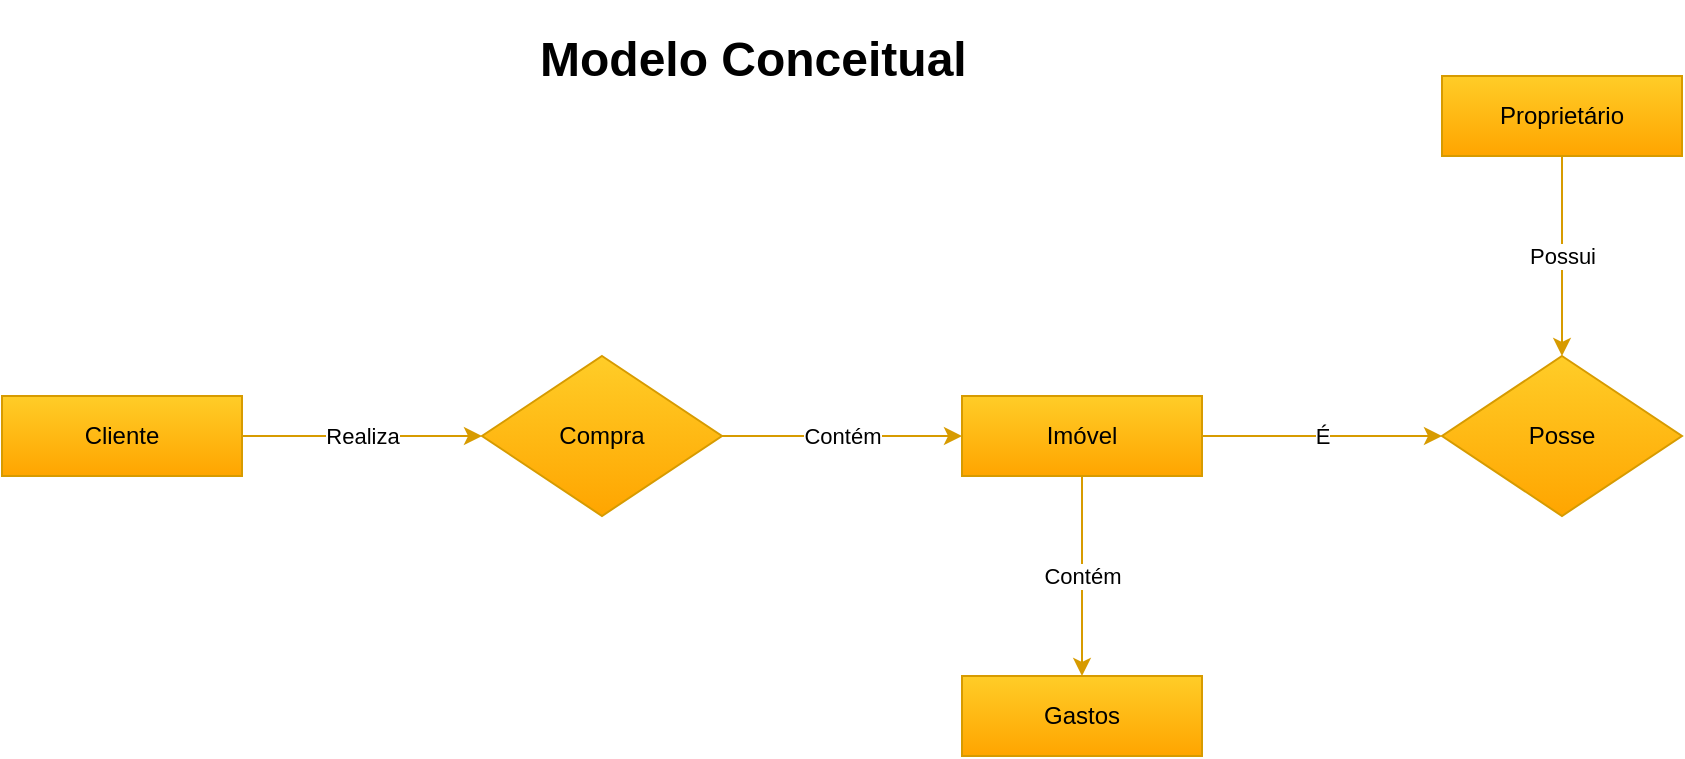<mxfile version="14.4.8" type="device" pages="3"><diagram id="8Zkqxh8cT0rq4-LcygRO" name="Modelo Conceitual"><mxGraphModel dx="1038" dy="530" grid="0" gridSize="10" guides="1" tooltips="1" connect="1" arrows="1" fold="1" page="0" pageScale="1" pageWidth="827" pageHeight="1169" math="0" shadow="0"><root><mxCell id="Fwuw4MFCIhZZjRlaiLxR-0"/><mxCell id="Fwuw4MFCIhZZjRlaiLxR-1" parent="Fwuw4MFCIhZZjRlaiLxR-0"/><mxCell id="nT-Vl9MuMtlXum6TyABr-1" value="É" style="edgeStyle=orthogonalEdgeStyle;rounded=0;orthogonalLoop=1;jettySize=auto;html=1;entryX=0;entryY=0.5;entryDx=0;entryDy=0;fillColor=#ffcd28;strokeColor=#d79b00;gradientColor=#ffa500;" parent="Fwuw4MFCIhZZjRlaiLxR-1" source="LzDg9OsG9oXXOWHQbUmt-0" target="nT-Vl9MuMtlXum6TyABr-4" edge="1"><mxGeometry relative="1" as="geometry"><mxPoint x="800" y="260" as="targetPoint"/></mxGeometry></mxCell><mxCell id="nT-Vl9MuMtlXum6TyABr-10" value="Contém" style="edgeStyle=orthogonalEdgeStyle;rounded=0;orthogonalLoop=1;jettySize=auto;html=1;fillColor=#ffcd28;strokeColor=#d79b00;gradientColor=#ffa500;" parent="Fwuw4MFCIhZZjRlaiLxR-1" source="LzDg9OsG9oXXOWHQbUmt-0" target="nT-Vl9MuMtlXum6TyABr-9" edge="1"><mxGeometry relative="1" as="geometry"/></mxCell><mxCell id="LzDg9OsG9oXXOWHQbUmt-0" value="Imóvel" style="rounded=0;whiteSpace=wrap;html=1;fillColor=#ffcd28;strokeColor=#d79b00;gradientColor=#ffa500;" parent="Fwuw4MFCIhZZjRlaiLxR-1" vertex="1"><mxGeometry x="560" y="240" width="120" height="40" as="geometry"/></mxCell><mxCell id="LzDg9OsG9oXXOWHQbUmt-4" value="Realiza" style="edgeStyle=orthogonalEdgeStyle;rounded=0;orthogonalLoop=1;jettySize=auto;html=1;exitX=1;exitY=0.5;exitDx=0;exitDy=0;entryX=0;entryY=0.5;entryDx=0;entryDy=0;fillColor=#ffcd28;strokeColor=#d79b00;gradientColor=#ffa500;" parent="Fwuw4MFCIhZZjRlaiLxR-1" source="LzDg9OsG9oXXOWHQbUmt-1" target="7daT58nULmW50hkY0je--0" edge="1"><mxGeometry relative="1" as="geometry"><mxPoint x="310" y="280" as="targetPoint"/></mxGeometry></mxCell><mxCell id="LzDg9OsG9oXXOWHQbUmt-1" value="Cliente" style="rounded=0;whiteSpace=wrap;html=1;fillColor=#ffcd28;strokeColor=#d79b00;gradientColor=#ffa500;" parent="Fwuw4MFCIhZZjRlaiLxR-1" vertex="1"><mxGeometry x="80" y="240" width="120" height="40" as="geometry"/></mxCell><mxCell id="LzDg9OsG9oXXOWHQbUmt-5" value="Contém" style="edgeStyle=orthogonalEdgeStyle;rounded=0;orthogonalLoop=1;jettySize=auto;html=1;entryX=0;entryY=0.5;entryDx=0;entryDy=0;exitX=1;exitY=0.5;exitDx=0;exitDy=0;fillColor=#ffcd28;strokeColor=#d79b00;gradientColor=#ffa500;" parent="Fwuw4MFCIhZZjRlaiLxR-1" source="7daT58nULmW50hkY0je--0" target="LzDg9OsG9oXXOWHQbUmt-0" edge="1"><mxGeometry relative="1" as="geometry"><mxPoint x="440" y="280" as="sourcePoint"/></mxGeometry></mxCell><mxCell id="7daT58nULmW50hkY0je--0" value="Compra" style="rhombus;whiteSpace=wrap;html=1;fillColor=#ffcd28;strokeColor=#d79b00;gradientColor=#ffa500;" parent="Fwuw4MFCIhZZjRlaiLxR-1" vertex="1"><mxGeometry x="320" y="220" width="120" height="80" as="geometry"/></mxCell><mxCell id="uTKD-uyaj-ExBW4DFocI-0" value="Possui" style="edgeStyle=orthogonalEdgeStyle;rounded=0;orthogonalLoop=1;jettySize=auto;html=1;entryX=0.5;entryY=0;entryDx=0;entryDy=0;fillColor=#ffcd28;strokeColor=#d79b00;gradientColor=#ffa500;" parent="Fwuw4MFCIhZZjRlaiLxR-1" source="nT-Vl9MuMtlXum6TyABr-2" target="nT-Vl9MuMtlXum6TyABr-4" edge="1"><mxGeometry relative="1" as="geometry"/></mxCell><mxCell id="nT-Vl9MuMtlXum6TyABr-2" value="Proprietário" style="whiteSpace=wrap;html=1;rounded=0;fillColor=#ffcd28;strokeColor=#d79b00;gradientColor=#ffa500;" parent="Fwuw4MFCIhZZjRlaiLxR-1" vertex="1"><mxGeometry x="800" y="80" width="120" height="40" as="geometry"/></mxCell><mxCell id="nT-Vl9MuMtlXum6TyABr-4" value="Posse" style="rhombus;whiteSpace=wrap;html=1;rounded=0;fillColor=#ffcd28;strokeColor=#d79b00;gradientColor=#ffa500;" parent="Fwuw4MFCIhZZjRlaiLxR-1" vertex="1"><mxGeometry x="800" y="220" width="120" height="80" as="geometry"/></mxCell><mxCell id="nT-Vl9MuMtlXum6TyABr-9" value="Gastos" style="whiteSpace=wrap;html=1;rounded=0;fillColor=#ffcd28;strokeColor=#d79b00;gradientColor=#ffa500;" parent="Fwuw4MFCIhZZjRlaiLxR-1" vertex="1"><mxGeometry x="560" y="380" width="120" height="40" as="geometry"/></mxCell><mxCell id="l0jt4yKt8oaznyHw3s1J-0" value="&lt;h1&gt;Modelo Conceitual&lt;/h1&gt;" style="text;html=1;strokeColor=none;fillColor=none;spacing=5;spacingTop=-20;whiteSpace=wrap;overflow=hidden;rounded=0;" vertex="1" parent="Fwuw4MFCIhZZjRlaiLxR-1"><mxGeometry x="344" y="52" width="254" height="46" as="geometry"/></mxCell></root></mxGraphModel></diagram><diagram id="R2lEEEUBdFMjLlhIrx00" name="Modelo Lógico"><mxGraphModel dx="2153" dy="1064" grid="0" gridSize="10" guides="1" tooltips="1" connect="1" arrows="1" fold="1" page="0" pageScale="1" pageWidth="850" pageHeight="1100" math="0" shadow="0" extFonts="Permanent Marker^https://fonts.googleapis.com/css?family=Permanent+Marker"><root><mxCell id="0"/><mxCell id="1" parent="0"/><mxCell id="C-vyLk0tnHw3VtMMgP7b-2" value="Compra" style="shape=table;startSize=30;container=1;collapsible=1;childLayout=tableLayout;fixedRows=1;rowLines=0;fontStyle=1;align=center;resizeLast=1;gradientColor=#b3b3b3;fillColor=#f5f5f5;strokeColor=#666666;" parent="1" vertex="1"><mxGeometry x="289" y="74" width="260" height="300" as="geometry"/></mxCell><mxCell id="C-vyLk0tnHw3VtMMgP7b-3" value="" style="shape=partialRectangle;collapsible=0;dropTarget=0;pointerEvents=0;fillColor=#f5f5f5;points=[[0,0.5],[1,0.5]];portConstraint=eastwest;top=0;left=0;right=0;bottom=1;gradientColor=#b3b3b3;strokeColor=#666666;" parent="C-vyLk0tnHw3VtMMgP7b-2" vertex="1"><mxGeometry y="30" width="260" height="30" as="geometry"/></mxCell><mxCell id="C-vyLk0tnHw3VtMMgP7b-4" value="PK" style="shape=partialRectangle;overflow=hidden;connectable=0;fillColor=#f5f5f5;top=0;left=0;bottom=0;right=0;fontStyle=1;gradientColor=#b3b3b3;strokeColor=#666666;" parent="C-vyLk0tnHw3VtMMgP7b-3" vertex="1"><mxGeometry width="30" height="30" as="geometry"/></mxCell><mxCell id="C-vyLk0tnHw3VtMMgP7b-5" value="id_compra" style="shape=partialRectangle;overflow=hidden;connectable=0;fillColor=#f5f5f5;top=0;left=0;bottom=0;right=0;align=left;spacingLeft=6;fontStyle=5;gradientColor=#b3b3b3;strokeColor=#666666;" parent="C-vyLk0tnHw3VtMMgP7b-3" vertex="1"><mxGeometry x="30" width="230" height="30" as="geometry"/></mxCell><mxCell id="C-vyLk0tnHw3VtMMgP7b-6" value="" style="shape=partialRectangle;collapsible=0;dropTarget=0;pointerEvents=0;fillColor=#f5f5f5;points=[[0,0.5],[1,0.5]];portConstraint=eastwest;top=0;left=0;right=0;bottom=0;gradientColor=#b3b3b3;strokeColor=#666666;" parent="C-vyLk0tnHw3VtMMgP7b-2" vertex="1"><mxGeometry y="60" width="260" height="30" as="geometry"/></mxCell><mxCell id="C-vyLk0tnHw3VtMMgP7b-7" value="FK" style="shape=partialRectangle;overflow=hidden;connectable=0;fillColor=#f5f5f5;top=0;left=0;bottom=0;right=0;gradientColor=#b3b3b3;strokeColor=#666666;" parent="C-vyLk0tnHw3VtMMgP7b-6" vertex="1"><mxGeometry width="30" height="30" as="geometry"/></mxCell><mxCell id="C-vyLk0tnHw3VtMMgP7b-8" value="id_cliente" style="shape=partialRectangle;overflow=hidden;connectable=0;fillColor=#f5f5f5;top=0;left=0;bottom=0;right=0;align=left;spacingLeft=6;gradientColor=#b3b3b3;strokeColor=#666666;" parent="C-vyLk0tnHw3VtMMgP7b-6" vertex="1"><mxGeometry x="30" width="230" height="30" as="geometry"/></mxCell><mxCell id="lXYW-K8b2FNffwa34Cy0-30" value="" style="shape=partialRectangle;collapsible=0;dropTarget=0;pointerEvents=0;fillColor=#f5f5f5;points=[[0,0.5],[1,0.5]];portConstraint=eastwest;top=0;left=0;right=0;bottom=0;gradientColor=#b3b3b3;strokeColor=#666666;" parent="C-vyLk0tnHw3VtMMgP7b-2" vertex="1"><mxGeometry y="90" width="260" height="30" as="geometry"/></mxCell><mxCell id="lXYW-K8b2FNffwa34Cy0-31" value="FK" style="shape=partialRectangle;overflow=hidden;connectable=0;fillColor=#f5f5f5;top=0;left=0;bottom=0;right=0;gradientColor=#b3b3b3;strokeColor=#666666;" parent="lXYW-K8b2FNffwa34Cy0-30" vertex="1"><mxGeometry width="30" height="30" as="geometry"/></mxCell><mxCell id="lXYW-K8b2FNffwa34Cy0-32" value="id_imovel" style="shape=partialRectangle;overflow=hidden;connectable=0;fillColor=#f5f5f5;top=0;left=0;bottom=0;right=0;align=left;spacingLeft=6;gradientColor=#b3b3b3;strokeColor=#666666;" parent="lXYW-K8b2FNffwa34Cy0-30" vertex="1"><mxGeometry x="30" width="230" height="30" as="geometry"/></mxCell><mxCell id="lXYW-K8b2FNffwa34Cy0-23" value="" style="shape=partialRectangle;collapsible=0;dropTarget=0;pointerEvents=0;fillColor=#f5f5f5;points=[[0,0.5],[1,0.5]];portConstraint=eastwest;top=0;left=0;right=0;bottom=0;gradientColor=#b3b3b3;strokeColor=#666666;" parent="C-vyLk0tnHw3VtMMgP7b-2" vertex="1"><mxGeometry y="120" width="260" height="30" as="geometry"/></mxCell><mxCell id="lXYW-K8b2FNffwa34Cy0-24" value="" style="shape=partialRectangle;overflow=hidden;connectable=0;fillColor=#f5f5f5;top=0;left=0;bottom=0;right=0;gradientColor=#b3b3b3;strokeColor=#666666;" parent="lXYW-K8b2FNffwa34Cy0-23" vertex="1"><mxGeometry width="30" height="30" as="geometry"/></mxCell><mxCell id="lXYW-K8b2FNffwa34Cy0-25" value="data" style="shape=partialRectangle;overflow=hidden;connectable=0;fillColor=#f5f5f5;top=0;left=0;bottom=0;right=0;align=left;spacingLeft=6;gradientColor=#b3b3b3;strokeColor=#666666;" parent="lXYW-K8b2FNffwa34Cy0-23" vertex="1"><mxGeometry x="30" width="230" height="30" as="geometry"/></mxCell><mxCell id="C-vyLk0tnHw3VtMMgP7b-9" value="" style="shape=partialRectangle;collapsible=0;dropTarget=0;pointerEvents=0;fillColor=#f5f5f5;points=[[0,0.5],[1,0.5]];portConstraint=eastwest;top=0;left=0;right=0;bottom=0;gradientColor=#b3b3b3;strokeColor=#666666;" parent="C-vyLk0tnHw3VtMMgP7b-2" vertex="1"><mxGeometry y="150" width="260" height="30" as="geometry"/></mxCell><mxCell id="C-vyLk0tnHw3VtMMgP7b-10" value="" style="shape=partialRectangle;overflow=hidden;connectable=0;fillColor=#f5f5f5;top=0;left=0;bottom=0;right=0;gradientColor=#b3b3b3;strokeColor=#666666;" parent="C-vyLk0tnHw3VtMMgP7b-9" vertex="1"><mxGeometry width="30" height="30" as="geometry"/></mxCell><mxCell id="C-vyLk0tnHw3VtMMgP7b-11" value="valor" style="shape=partialRectangle;overflow=hidden;connectable=0;fillColor=#f5f5f5;top=0;left=0;bottom=0;right=0;align=left;spacingLeft=6;gradientColor=#b3b3b3;strokeColor=#666666;" parent="C-vyLk0tnHw3VtMMgP7b-9" vertex="1"><mxGeometry x="30" width="230" height="30" as="geometry"/></mxCell><mxCell id="mZS6a_c376XnuWNnSY2w-37" value="" style="shape=partialRectangle;collapsible=0;dropTarget=0;pointerEvents=0;fillColor=#f5f5f5;points=[[0,0.5],[1,0.5]];portConstraint=eastwest;top=0;left=0;right=0;bottom=0;gradientColor=#b3b3b3;strokeColor=#666666;" parent="C-vyLk0tnHw3VtMMgP7b-2" vertex="1"><mxGeometry y="180" width="260" height="30" as="geometry"/></mxCell><mxCell id="mZS6a_c376XnuWNnSY2w-38" value="" style="shape=partialRectangle;overflow=hidden;connectable=0;fillColor=#f5f5f5;top=0;left=0;bottom=0;right=0;gradientColor=#b3b3b3;strokeColor=#666666;" parent="mZS6a_c376XnuWNnSY2w-37" vertex="1"><mxGeometry width="30" height="30" as="geometry"/></mxCell><mxCell id="mZS6a_c376XnuWNnSY2w-39" value="financiamento" style="shape=partialRectangle;overflow=hidden;connectable=0;fillColor=#f5f5f5;top=0;left=0;bottom=0;right=0;align=left;spacingLeft=6;gradientColor=#b3b3b3;strokeColor=#666666;" parent="mZS6a_c376XnuWNnSY2w-37" vertex="1"><mxGeometry x="30" width="230" height="30" as="geometry"/></mxCell><mxCell id="mZS6a_c376XnuWNnSY2w-43" value="" style="shape=partialRectangle;collapsible=0;dropTarget=0;pointerEvents=0;fillColor=#f5f5f5;points=[[0,0.5],[1,0.5]];portConstraint=eastwest;top=0;left=0;right=0;bottom=0;gradientColor=#b3b3b3;strokeColor=#666666;" parent="C-vyLk0tnHw3VtMMgP7b-2" vertex="1"><mxGeometry y="210" width="260" height="30" as="geometry"/></mxCell><mxCell id="mZS6a_c376XnuWNnSY2w-44" value="" style="shape=partialRectangle;overflow=hidden;connectable=0;fillColor=#f5f5f5;top=0;left=0;bottom=0;right=0;gradientColor=#b3b3b3;strokeColor=#666666;" parent="mZS6a_c376XnuWNnSY2w-43" vertex="1"><mxGeometry width="30" height="30" as="geometry"/></mxCell><mxCell id="mZS6a_c376XnuWNnSY2w-45" value="% entrada" style="shape=partialRectangle;overflow=hidden;connectable=0;fillColor=#f5f5f5;top=0;left=0;bottom=0;right=0;align=left;spacingLeft=6;gradientColor=#b3b3b3;strokeColor=#666666;" parent="mZS6a_c376XnuWNnSY2w-43" vertex="1"><mxGeometry x="30" width="230" height="30" as="geometry"/></mxCell><mxCell id="mZS6a_c376XnuWNnSY2w-46" value="" style="shape=partialRectangle;collapsible=0;dropTarget=0;pointerEvents=0;fillColor=#f5f5f5;points=[[0,0.5],[1,0.5]];portConstraint=eastwest;top=0;left=0;right=0;bottom=0;gradientColor=#b3b3b3;strokeColor=#666666;" parent="C-vyLk0tnHw3VtMMgP7b-2" vertex="1"><mxGeometry y="240" width="260" height="30" as="geometry"/></mxCell><mxCell id="mZS6a_c376XnuWNnSY2w-47" value="" style="shape=partialRectangle;overflow=hidden;connectable=0;fillColor=#f5f5f5;top=0;left=0;bottom=0;right=0;gradientColor=#b3b3b3;strokeColor=#666666;" parent="mZS6a_c376XnuWNnSY2w-46" vertex="1"><mxGeometry width="30" height="30" as="geometry"/></mxCell><mxCell id="mZS6a_c376XnuWNnSY2w-48" value="qtd parcelas" style="shape=partialRectangle;overflow=hidden;connectable=0;fillColor=#f5f5f5;top=0;left=0;bottom=0;right=0;align=left;spacingLeft=6;gradientColor=#b3b3b3;strokeColor=#666666;" parent="mZS6a_c376XnuWNnSY2w-46" vertex="1"><mxGeometry x="30" width="230" height="30" as="geometry"/></mxCell><mxCell id="mZS6a_c376XnuWNnSY2w-49" value="" style="shape=partialRectangle;collapsible=0;dropTarget=0;pointerEvents=0;fillColor=#f5f5f5;points=[[0,0.5],[1,0.5]];portConstraint=eastwest;top=0;left=0;right=0;bottom=0;gradientColor=#b3b3b3;strokeColor=#666666;" parent="C-vyLk0tnHw3VtMMgP7b-2" vertex="1"><mxGeometry y="270" width="260" height="30" as="geometry"/></mxCell><mxCell id="mZS6a_c376XnuWNnSY2w-50" value="" style="shape=partialRectangle;overflow=hidden;connectable=0;fillColor=#f5f5f5;top=0;left=0;bottom=0;right=0;gradientColor=#b3b3b3;strokeColor=#666666;" parent="mZS6a_c376XnuWNnSY2w-49" vertex="1"><mxGeometry width="30" height="30" as="geometry"/></mxCell><mxCell id="mZS6a_c376XnuWNnSY2w-51" value="banco" style="shape=partialRectangle;overflow=hidden;connectable=0;fillColor=#f5f5f5;top=0;left=0;bottom=0;right=0;align=left;spacingLeft=6;gradientColor=#b3b3b3;strokeColor=#666666;" parent="mZS6a_c376XnuWNnSY2w-49" vertex="1"><mxGeometry x="30" width="230" height="30" as="geometry"/></mxCell><mxCell id="C-vyLk0tnHw3VtMMgP7b-13" value="Imóvel" style="shape=table;startSize=30;container=1;collapsible=1;childLayout=tableLayout;fixedRows=1;rowLines=0;fontStyle=1;align=center;resizeLast=1;gradientColor=#b3b3b3;fillColor=#f5f5f5;strokeColor=#666666;" parent="1" vertex="1"><mxGeometry x="629" y="64" width="250" height="300" as="geometry"/></mxCell><mxCell id="C-vyLk0tnHw3VtMMgP7b-14" value="" style="shape=partialRectangle;collapsible=0;dropTarget=0;pointerEvents=0;fillColor=#f5f5f5;points=[[0,0.5],[1,0.5]];portConstraint=eastwest;top=0;left=0;right=0;bottom=1;gradientColor=#b3b3b3;strokeColor=#666666;" parent="C-vyLk0tnHw3VtMMgP7b-13" vertex="1"><mxGeometry y="30" width="250" height="30" as="geometry"/></mxCell><mxCell id="C-vyLk0tnHw3VtMMgP7b-15" value="PK" style="shape=partialRectangle;overflow=hidden;connectable=0;fillColor=#f5f5f5;top=0;left=0;bottom=0;right=0;fontStyle=1;gradientColor=#b3b3b3;strokeColor=#666666;" parent="C-vyLk0tnHw3VtMMgP7b-14" vertex="1"><mxGeometry width="30" height="30" as="geometry"/></mxCell><mxCell id="C-vyLk0tnHw3VtMMgP7b-16" value="id_imovel" style="shape=partialRectangle;overflow=hidden;connectable=0;fillColor=#f5f5f5;top=0;left=0;bottom=0;right=0;align=left;spacingLeft=6;fontStyle=5;gradientColor=#b3b3b3;strokeColor=#666666;" parent="C-vyLk0tnHw3VtMMgP7b-14" vertex="1"><mxGeometry x="30" width="220" height="30" as="geometry"/></mxCell><mxCell id="C-vyLk0tnHw3VtMMgP7b-17" value="" style="shape=partialRectangle;collapsible=0;dropTarget=0;pointerEvents=0;fillColor=#f5f5f5;points=[[0,0.5],[1,0.5]];portConstraint=eastwest;top=0;left=0;right=0;bottom=0;gradientColor=#b3b3b3;strokeColor=#666666;" parent="C-vyLk0tnHw3VtMMgP7b-13" vertex="1"><mxGeometry y="60" width="250" height="30" as="geometry"/></mxCell><mxCell id="C-vyLk0tnHw3VtMMgP7b-18" value="" style="shape=partialRectangle;overflow=hidden;connectable=0;fillColor=#f5f5f5;top=0;left=0;bottom=0;right=0;gradientColor=#b3b3b3;strokeColor=#666666;" parent="C-vyLk0tnHw3VtMMgP7b-17" vertex="1"><mxGeometry width="30" height="30" as="geometry"/></mxCell><mxCell id="C-vyLk0tnHw3VtMMgP7b-19" value="tipo" style="shape=partialRectangle;overflow=hidden;connectable=0;fillColor=#f5f5f5;top=0;left=0;bottom=0;right=0;align=left;spacingLeft=6;gradientColor=#b3b3b3;strokeColor=#666666;" parent="C-vyLk0tnHw3VtMMgP7b-17" vertex="1"><mxGeometry x="30" width="220" height="30" as="geometry"/></mxCell><mxCell id="C-vyLk0tnHw3VtMMgP7b-20" value="" style="shape=partialRectangle;collapsible=0;dropTarget=0;pointerEvents=0;fillColor=#f5f5f5;points=[[0,0.5],[1,0.5]];portConstraint=eastwest;top=0;left=0;right=0;bottom=0;gradientColor=#b3b3b3;strokeColor=#666666;" parent="C-vyLk0tnHw3VtMMgP7b-13" vertex="1"><mxGeometry y="90" width="250" height="30" as="geometry"/></mxCell><mxCell id="C-vyLk0tnHw3VtMMgP7b-21" value="" style="shape=partialRectangle;overflow=hidden;connectable=0;fillColor=#f5f5f5;top=0;left=0;bottom=0;right=0;gradientColor=#b3b3b3;strokeColor=#666666;" parent="C-vyLk0tnHw3VtMMgP7b-20" vertex="1"><mxGeometry width="30" height="30" as="geometry"/></mxCell><mxCell id="C-vyLk0tnHw3VtMMgP7b-22" value="logradouro" style="shape=partialRectangle;overflow=hidden;connectable=0;fillColor=#f5f5f5;top=0;left=0;bottom=0;right=0;align=left;spacingLeft=6;gradientColor=#b3b3b3;strokeColor=#666666;" parent="C-vyLk0tnHw3VtMMgP7b-20" vertex="1"><mxGeometry x="30" width="220" height="30" as="geometry"/></mxCell><mxCell id="mZS6a_c376XnuWNnSY2w-55" value="" style="shape=partialRectangle;collapsible=0;dropTarget=0;pointerEvents=0;fillColor=#f5f5f5;points=[[0,0.5],[1,0.5]];portConstraint=eastwest;top=0;left=0;right=0;bottom=0;gradientColor=#b3b3b3;strokeColor=#666666;" parent="C-vyLk0tnHw3VtMMgP7b-13" vertex="1"><mxGeometry y="120" width="250" height="30" as="geometry"/></mxCell><mxCell id="mZS6a_c376XnuWNnSY2w-56" value="" style="shape=partialRectangle;overflow=hidden;connectable=0;fillColor=#f5f5f5;top=0;left=0;bottom=0;right=0;gradientColor=#b3b3b3;strokeColor=#666666;" parent="mZS6a_c376XnuWNnSY2w-55" vertex="1"><mxGeometry width="30" height="30" as="geometry"/></mxCell><mxCell id="mZS6a_c376XnuWNnSY2w-57" value="número" style="shape=partialRectangle;overflow=hidden;connectable=0;fillColor=#f5f5f5;top=0;left=0;bottom=0;right=0;align=left;spacingLeft=6;gradientColor=#b3b3b3;strokeColor=#666666;" parent="mZS6a_c376XnuWNnSY2w-55" vertex="1"><mxGeometry x="30" width="220" height="30" as="geometry"/></mxCell><mxCell id="mZS6a_c376XnuWNnSY2w-58" value="" style="shape=partialRectangle;collapsible=0;dropTarget=0;pointerEvents=0;fillColor=#f5f5f5;points=[[0,0.5],[1,0.5]];portConstraint=eastwest;top=0;left=0;right=0;bottom=0;gradientColor=#b3b3b3;strokeColor=#666666;" parent="C-vyLk0tnHw3VtMMgP7b-13" vertex="1"><mxGeometry y="150" width="250" height="30" as="geometry"/></mxCell><mxCell id="mZS6a_c376XnuWNnSY2w-59" value="" style="shape=partialRectangle;overflow=hidden;connectable=0;fillColor=#f5f5f5;top=0;left=0;bottom=0;right=0;gradientColor=#b3b3b3;strokeColor=#666666;" parent="mZS6a_c376XnuWNnSY2w-58" vertex="1"><mxGeometry width="30" height="30" as="geometry"/></mxCell><mxCell id="mZS6a_c376XnuWNnSY2w-60" value="complemento" style="shape=partialRectangle;overflow=hidden;connectable=0;fillColor=#f5f5f5;top=0;left=0;bottom=0;right=0;align=left;spacingLeft=6;gradientColor=#b3b3b3;strokeColor=#666666;" parent="mZS6a_c376XnuWNnSY2w-58" vertex="1"><mxGeometry x="30" width="220" height="30" as="geometry"/></mxCell><mxCell id="mZS6a_c376XnuWNnSY2w-61" value="" style="shape=partialRectangle;collapsible=0;dropTarget=0;pointerEvents=0;fillColor=#f5f5f5;points=[[0,0.5],[1,0.5]];portConstraint=eastwest;top=0;left=0;right=0;bottom=0;gradientColor=#b3b3b3;strokeColor=#666666;" parent="C-vyLk0tnHw3VtMMgP7b-13" vertex="1"><mxGeometry y="180" width="250" height="30" as="geometry"/></mxCell><mxCell id="mZS6a_c376XnuWNnSY2w-62" value="" style="shape=partialRectangle;overflow=hidden;connectable=0;fillColor=#f5f5f5;top=0;left=0;bottom=0;right=0;gradientColor=#b3b3b3;strokeColor=#666666;" parent="mZS6a_c376XnuWNnSY2w-61" vertex="1"><mxGeometry width="30" height="30" as="geometry"/></mxCell><mxCell id="mZS6a_c376XnuWNnSY2w-63" value="CEP" style="shape=partialRectangle;overflow=hidden;connectable=0;fillColor=#f5f5f5;top=0;left=0;bottom=0;right=0;align=left;spacingLeft=6;gradientColor=#b3b3b3;strokeColor=#666666;" parent="mZS6a_c376XnuWNnSY2w-61" vertex="1"><mxGeometry x="30" width="220" height="30" as="geometry"/></mxCell><mxCell id="mZS6a_c376XnuWNnSY2w-64" value="" style="shape=partialRectangle;collapsible=0;dropTarget=0;pointerEvents=0;fillColor=#f5f5f5;points=[[0,0.5],[1,0.5]];portConstraint=eastwest;top=0;left=0;right=0;bottom=0;gradientColor=#b3b3b3;strokeColor=#666666;" parent="C-vyLk0tnHw3VtMMgP7b-13" vertex="1"><mxGeometry y="210" width="250" height="30" as="geometry"/></mxCell><mxCell id="mZS6a_c376XnuWNnSY2w-65" value="" style="shape=partialRectangle;overflow=hidden;connectable=0;fillColor=#f5f5f5;top=0;left=0;bottom=0;right=0;gradientColor=#b3b3b3;strokeColor=#666666;" parent="mZS6a_c376XnuWNnSY2w-64" vertex="1"><mxGeometry width="30" height="30" as="geometry"/></mxCell><mxCell id="mZS6a_c376XnuWNnSY2w-66" value="bairro" style="shape=partialRectangle;overflow=hidden;connectable=0;fillColor=#f5f5f5;top=0;left=0;bottom=0;right=0;align=left;spacingLeft=6;gradientColor=#b3b3b3;strokeColor=#666666;" parent="mZS6a_c376XnuWNnSY2w-64" vertex="1"><mxGeometry x="30" width="220" height="30" as="geometry"/></mxCell><mxCell id="mZS6a_c376XnuWNnSY2w-67" value="" style="shape=partialRectangle;collapsible=0;dropTarget=0;pointerEvents=0;fillColor=#f5f5f5;points=[[0,0.5],[1,0.5]];portConstraint=eastwest;top=0;left=0;right=0;bottom=0;gradientColor=#b3b3b3;strokeColor=#666666;" parent="C-vyLk0tnHw3VtMMgP7b-13" vertex="1"><mxGeometry y="240" width="250" height="30" as="geometry"/></mxCell><mxCell id="mZS6a_c376XnuWNnSY2w-68" value="" style="shape=partialRectangle;overflow=hidden;connectable=0;fillColor=#f5f5f5;top=0;left=0;bottom=0;right=0;gradientColor=#b3b3b3;strokeColor=#666666;" parent="mZS6a_c376XnuWNnSY2w-67" vertex="1"><mxGeometry width="30" height="30" as="geometry"/></mxCell><mxCell id="mZS6a_c376XnuWNnSY2w-69" value="cidade" style="shape=partialRectangle;overflow=hidden;connectable=0;fillColor=#f5f5f5;top=0;left=0;bottom=0;right=0;align=left;spacingLeft=6;gradientColor=#b3b3b3;strokeColor=#666666;" parent="mZS6a_c376XnuWNnSY2w-67" vertex="1"><mxGeometry x="30" width="220" height="30" as="geometry"/></mxCell><mxCell id="mZS6a_c376XnuWNnSY2w-70" value="" style="shape=partialRectangle;collapsible=0;dropTarget=0;pointerEvents=0;fillColor=#f5f5f5;points=[[0,0.5],[1,0.5]];portConstraint=eastwest;top=0;left=0;right=0;bottom=0;gradientColor=#b3b3b3;strokeColor=#666666;" parent="C-vyLk0tnHw3VtMMgP7b-13" vertex="1"><mxGeometry y="270" width="250" height="30" as="geometry"/></mxCell><mxCell id="mZS6a_c376XnuWNnSY2w-71" value="" style="shape=partialRectangle;overflow=hidden;connectable=0;fillColor=#f5f5f5;top=0;left=0;bottom=0;right=0;gradientColor=#b3b3b3;strokeColor=#666666;" parent="mZS6a_c376XnuWNnSY2w-70" vertex="1"><mxGeometry width="30" height="30" as="geometry"/></mxCell><mxCell id="mZS6a_c376XnuWNnSY2w-72" value="UF" style="shape=partialRectangle;overflow=hidden;connectable=0;fillColor=#f5f5f5;top=0;left=0;bottom=0;right=0;align=left;spacingLeft=6;gradientColor=#b3b3b3;strokeColor=#666666;" parent="mZS6a_c376XnuWNnSY2w-70" vertex="1"><mxGeometry x="30" width="220" height="30" as="geometry"/></mxCell><mxCell id="C-vyLk0tnHw3VtMMgP7b-23" value="Cliente" style="shape=table;startSize=30;container=1;collapsible=1;childLayout=tableLayout;fixedRows=1;rowLines=0;fontStyle=1;align=center;resizeLast=1;gradientColor=#b3b3b3;fillColor=#f5f5f5;strokeColor=#666666;" parent="1" vertex="1"><mxGeometry x="-72" y="27" width="250" height="450" as="geometry"/></mxCell><mxCell id="C-vyLk0tnHw3VtMMgP7b-24" value="" style="shape=partialRectangle;collapsible=0;dropTarget=0;pointerEvents=0;fillColor=#f5f5f5;points=[[0,0.5],[1,0.5]];portConstraint=eastwest;top=0;left=0;right=0;bottom=1;gradientColor=#b3b3b3;strokeColor=#666666;" parent="C-vyLk0tnHw3VtMMgP7b-23" vertex="1"><mxGeometry y="30" width="250" height="30" as="geometry"/></mxCell><mxCell id="C-vyLk0tnHw3VtMMgP7b-25" value="PK" style="shape=partialRectangle;overflow=hidden;connectable=0;fillColor=#f5f5f5;top=0;left=0;bottom=0;right=0;fontStyle=1;gradientColor=#b3b3b3;strokeColor=#666666;" parent="C-vyLk0tnHw3VtMMgP7b-24" vertex="1"><mxGeometry width="30" height="30" as="geometry"/></mxCell><mxCell id="C-vyLk0tnHw3VtMMgP7b-26" value="id_cliente" style="shape=partialRectangle;overflow=hidden;connectable=0;fillColor=#f5f5f5;top=0;left=0;bottom=0;right=0;align=left;spacingLeft=6;fontStyle=5;gradientColor=#b3b3b3;strokeColor=#666666;" parent="C-vyLk0tnHw3VtMMgP7b-24" vertex="1"><mxGeometry x="30" width="220" height="30" as="geometry"/></mxCell><mxCell id="C-vyLk0tnHw3VtMMgP7b-27" value="" style="shape=partialRectangle;collapsible=0;dropTarget=0;pointerEvents=0;fillColor=#f5f5f5;points=[[0,0.5],[1,0.5]];portConstraint=eastwest;top=0;left=0;right=0;bottom=0;gradientColor=#b3b3b3;strokeColor=#666666;" parent="C-vyLk0tnHw3VtMMgP7b-23" vertex="1"><mxGeometry y="60" width="250" height="30" as="geometry"/></mxCell><mxCell id="C-vyLk0tnHw3VtMMgP7b-28" value="" style="shape=partialRectangle;overflow=hidden;connectable=0;fillColor=#f5f5f5;top=0;left=0;bottom=0;right=0;gradientColor=#b3b3b3;strokeColor=#666666;" parent="C-vyLk0tnHw3VtMMgP7b-27" vertex="1"><mxGeometry width="30" height="30" as="geometry"/></mxCell><mxCell id="C-vyLk0tnHw3VtMMgP7b-29" value="nome" style="shape=partialRectangle;overflow=hidden;connectable=0;fillColor=#f5f5f5;top=0;left=0;bottom=0;right=0;align=left;spacingLeft=6;gradientColor=#b3b3b3;strokeColor=#666666;" parent="C-vyLk0tnHw3VtMMgP7b-27" vertex="1"><mxGeometry x="30" width="220" height="30" as="geometry"/></mxCell><mxCell id="mZS6a_c376XnuWNnSY2w-1" value="" style="shape=partialRectangle;collapsible=0;dropTarget=0;pointerEvents=0;fillColor=#f5f5f5;points=[[0,0.5],[1,0.5]];portConstraint=eastwest;top=0;left=0;right=0;bottom=0;gradientColor=#b3b3b3;strokeColor=#666666;" parent="C-vyLk0tnHw3VtMMgP7b-23" vertex="1"><mxGeometry y="90" width="250" height="30" as="geometry"/></mxCell><mxCell id="mZS6a_c376XnuWNnSY2w-2" value="" style="shape=partialRectangle;overflow=hidden;connectable=0;fillColor=#f5f5f5;top=0;left=0;bottom=0;right=0;gradientColor=#b3b3b3;strokeColor=#666666;" parent="mZS6a_c376XnuWNnSY2w-1" vertex="1"><mxGeometry width="30" height="30" as="geometry"/></mxCell><mxCell id="mZS6a_c376XnuWNnSY2w-3" value="CPF" style="shape=partialRectangle;overflow=hidden;connectable=0;fillColor=#f5f5f5;top=0;left=0;bottom=0;right=0;align=left;spacingLeft=6;gradientColor=#b3b3b3;strokeColor=#666666;" parent="mZS6a_c376XnuWNnSY2w-1" vertex="1"><mxGeometry x="30" width="220" height="30" as="geometry"/></mxCell><mxCell id="mZS6a_c376XnuWNnSY2w-4" value="" style="shape=partialRectangle;collapsible=0;dropTarget=0;pointerEvents=0;fillColor=#f5f5f5;points=[[0,0.5],[1,0.5]];portConstraint=eastwest;top=0;left=0;right=0;bottom=0;gradientColor=#b3b3b3;strokeColor=#666666;" parent="C-vyLk0tnHw3VtMMgP7b-23" vertex="1"><mxGeometry y="120" width="250" height="30" as="geometry"/></mxCell><mxCell id="mZS6a_c376XnuWNnSY2w-5" value="" style="shape=partialRectangle;overflow=hidden;connectable=0;fillColor=#f5f5f5;top=0;left=0;bottom=0;right=0;gradientColor=#b3b3b3;strokeColor=#666666;" parent="mZS6a_c376XnuWNnSY2w-4" vertex="1"><mxGeometry width="30" height="30" as="geometry"/></mxCell><mxCell id="mZS6a_c376XnuWNnSY2w-6" value="RG" style="shape=partialRectangle;overflow=hidden;connectable=0;fillColor=#f5f5f5;top=0;left=0;bottom=0;right=0;align=left;spacingLeft=6;gradientColor=#b3b3b3;strokeColor=#666666;" parent="mZS6a_c376XnuWNnSY2w-4" vertex="1"><mxGeometry x="30" width="220" height="30" as="geometry"/></mxCell><mxCell id="mZS6a_c376XnuWNnSY2w-7" value="" style="shape=partialRectangle;collapsible=0;dropTarget=0;pointerEvents=0;fillColor=#f5f5f5;points=[[0,0.5],[1,0.5]];portConstraint=eastwest;top=0;left=0;right=0;bottom=0;gradientColor=#b3b3b3;strokeColor=#666666;" parent="C-vyLk0tnHw3VtMMgP7b-23" vertex="1"><mxGeometry y="150" width="250" height="30" as="geometry"/></mxCell><mxCell id="mZS6a_c376XnuWNnSY2w-8" value="" style="shape=partialRectangle;overflow=hidden;connectable=0;fillColor=#f5f5f5;top=0;left=0;bottom=0;right=0;gradientColor=#b3b3b3;strokeColor=#666666;" parent="mZS6a_c376XnuWNnSY2w-7" vertex="1"><mxGeometry width="30" height="30" as="geometry"/></mxCell><mxCell id="mZS6a_c376XnuWNnSY2w-9" value="data de nascimento" style="shape=partialRectangle;overflow=hidden;connectable=0;fillColor=#f5f5f5;top=0;left=0;bottom=0;right=0;align=left;spacingLeft=6;gradientColor=#b3b3b3;strokeColor=#666666;" parent="mZS6a_c376XnuWNnSY2w-7" vertex="1"><mxGeometry x="30" width="220" height="30" as="geometry"/></mxCell><mxCell id="mZS6a_c376XnuWNnSY2w-10" value="" style="shape=partialRectangle;collapsible=0;dropTarget=0;pointerEvents=0;fillColor=#f5f5f5;points=[[0,0.5],[1,0.5]];portConstraint=eastwest;top=0;left=0;right=0;bottom=0;gradientColor=#b3b3b3;strokeColor=#666666;" parent="C-vyLk0tnHw3VtMMgP7b-23" vertex="1"><mxGeometry y="180" width="250" height="30" as="geometry"/></mxCell><mxCell id="mZS6a_c376XnuWNnSY2w-11" value="" style="shape=partialRectangle;overflow=hidden;connectable=0;fillColor=#f5f5f5;top=0;left=0;bottom=0;right=0;gradientColor=#b3b3b3;strokeColor=#666666;" parent="mZS6a_c376XnuWNnSY2w-10" vertex="1"><mxGeometry width="30" height="30" as="geometry"/></mxCell><mxCell id="mZS6a_c376XnuWNnSY2w-12" value="estado civil" style="shape=partialRectangle;overflow=hidden;connectable=0;fillColor=#f5f5f5;top=0;left=0;bottom=0;right=0;align=left;spacingLeft=6;gradientColor=#b3b3b3;strokeColor=#666666;" parent="mZS6a_c376XnuWNnSY2w-10" vertex="1"><mxGeometry x="30" width="220" height="30" as="geometry"/></mxCell><mxCell id="mZS6a_c376XnuWNnSY2w-13" value="" style="shape=partialRectangle;collapsible=0;dropTarget=0;pointerEvents=0;fillColor=#f5f5f5;points=[[0,0.5],[1,0.5]];portConstraint=eastwest;top=0;left=0;right=0;bottom=0;gradientColor=#b3b3b3;strokeColor=#666666;" parent="C-vyLk0tnHw3VtMMgP7b-23" vertex="1"><mxGeometry y="210" width="250" height="30" as="geometry"/></mxCell><mxCell id="mZS6a_c376XnuWNnSY2w-14" value="" style="shape=partialRectangle;overflow=hidden;connectable=0;fillColor=#f5f5f5;top=0;left=0;bottom=0;right=0;gradientColor=#b3b3b3;strokeColor=#666666;" parent="mZS6a_c376XnuWNnSY2w-13" vertex="1"><mxGeometry width="30" height="30" as="geometry"/></mxCell><mxCell id="mZS6a_c376XnuWNnSY2w-15" value="profissão" style="shape=partialRectangle;overflow=hidden;connectable=0;fillColor=#f5f5f5;top=0;left=0;bottom=0;right=0;align=left;spacingLeft=6;gradientColor=#b3b3b3;strokeColor=#666666;" parent="mZS6a_c376XnuWNnSY2w-13" vertex="1"><mxGeometry x="30" width="220" height="30" as="geometry"/></mxCell><mxCell id="mZS6a_c376XnuWNnSY2w-16" value="" style="shape=partialRectangle;collapsible=0;dropTarget=0;pointerEvents=0;fillColor=#f5f5f5;points=[[0,0.5],[1,0.5]];portConstraint=eastwest;top=0;left=0;right=0;bottom=0;gradientColor=#b3b3b3;strokeColor=#666666;" parent="C-vyLk0tnHw3VtMMgP7b-23" vertex="1"><mxGeometry y="240" width="250" height="30" as="geometry"/></mxCell><mxCell id="mZS6a_c376XnuWNnSY2w-17" value="" style="shape=partialRectangle;overflow=hidden;connectable=0;fillColor=#f5f5f5;top=0;left=0;bottom=0;right=0;gradientColor=#b3b3b3;strokeColor=#666666;" parent="mZS6a_c376XnuWNnSY2w-16" vertex="1"><mxGeometry width="30" height="30" as="geometry"/></mxCell><mxCell id="mZS6a_c376XnuWNnSY2w-18" value="logradouro" style="shape=partialRectangle;overflow=hidden;connectable=0;fillColor=#f5f5f5;top=0;left=0;bottom=0;right=0;align=left;spacingLeft=6;gradientColor=#b3b3b3;strokeColor=#666666;" parent="mZS6a_c376XnuWNnSY2w-16" vertex="1"><mxGeometry x="30" width="220" height="30" as="geometry"/></mxCell><mxCell id="mZS6a_c376XnuWNnSY2w-19" value="" style="shape=partialRectangle;collapsible=0;dropTarget=0;pointerEvents=0;fillColor=#f5f5f5;points=[[0,0.5],[1,0.5]];portConstraint=eastwest;top=0;left=0;right=0;bottom=0;gradientColor=#b3b3b3;strokeColor=#666666;" parent="C-vyLk0tnHw3VtMMgP7b-23" vertex="1"><mxGeometry y="270" width="250" height="30" as="geometry"/></mxCell><mxCell id="mZS6a_c376XnuWNnSY2w-20" value="" style="shape=partialRectangle;overflow=hidden;connectable=0;fillColor=#f5f5f5;top=0;left=0;bottom=0;right=0;gradientColor=#b3b3b3;strokeColor=#666666;" parent="mZS6a_c376XnuWNnSY2w-19" vertex="1"><mxGeometry width="30" height="30" as="geometry"/></mxCell><mxCell id="mZS6a_c376XnuWNnSY2w-21" value="número" style="shape=partialRectangle;overflow=hidden;connectable=0;fillColor=#f5f5f5;top=0;left=0;bottom=0;right=0;align=left;spacingLeft=6;gradientColor=#b3b3b3;strokeColor=#666666;" parent="mZS6a_c376XnuWNnSY2w-19" vertex="1"><mxGeometry x="30" width="220" height="30" as="geometry"/></mxCell><mxCell id="mZS6a_c376XnuWNnSY2w-22" value="" style="shape=partialRectangle;collapsible=0;dropTarget=0;pointerEvents=0;fillColor=#f5f5f5;points=[[0,0.5],[1,0.5]];portConstraint=eastwest;top=0;left=0;right=0;bottom=0;gradientColor=#b3b3b3;strokeColor=#666666;" parent="C-vyLk0tnHw3VtMMgP7b-23" vertex="1"><mxGeometry y="300" width="250" height="30" as="geometry"/></mxCell><mxCell id="mZS6a_c376XnuWNnSY2w-23" value="" style="shape=partialRectangle;overflow=hidden;connectable=0;fillColor=#f5f5f5;top=0;left=0;bottom=0;right=0;gradientColor=#b3b3b3;strokeColor=#666666;" parent="mZS6a_c376XnuWNnSY2w-22" vertex="1"><mxGeometry width="30" height="30" as="geometry"/></mxCell><mxCell id="mZS6a_c376XnuWNnSY2w-24" value="complemento" style="shape=partialRectangle;overflow=hidden;connectable=0;fillColor=#f5f5f5;top=0;left=0;bottom=0;right=0;align=left;spacingLeft=6;gradientColor=#b3b3b3;strokeColor=#666666;" parent="mZS6a_c376XnuWNnSY2w-22" vertex="1"><mxGeometry x="30" width="220" height="30" as="geometry"/></mxCell><mxCell id="mZS6a_c376XnuWNnSY2w-25" value="" style="shape=partialRectangle;collapsible=0;dropTarget=0;pointerEvents=0;fillColor=#f5f5f5;points=[[0,0.5],[1,0.5]];portConstraint=eastwest;top=0;left=0;right=0;bottom=0;gradientColor=#b3b3b3;strokeColor=#666666;" parent="C-vyLk0tnHw3VtMMgP7b-23" vertex="1"><mxGeometry y="330" width="250" height="30" as="geometry"/></mxCell><mxCell id="mZS6a_c376XnuWNnSY2w-26" value="" style="shape=partialRectangle;overflow=hidden;connectable=0;fillColor=#f5f5f5;top=0;left=0;bottom=0;right=0;gradientColor=#b3b3b3;strokeColor=#666666;" parent="mZS6a_c376XnuWNnSY2w-25" vertex="1"><mxGeometry width="30" height="30" as="geometry"/></mxCell><mxCell id="mZS6a_c376XnuWNnSY2w-27" value="CEP" style="shape=partialRectangle;overflow=hidden;connectable=0;fillColor=#f5f5f5;top=0;left=0;bottom=0;right=0;align=left;spacingLeft=6;gradientColor=#b3b3b3;strokeColor=#666666;" parent="mZS6a_c376XnuWNnSY2w-25" vertex="1"><mxGeometry x="30" width="220" height="30" as="geometry"/></mxCell><mxCell id="mZS6a_c376XnuWNnSY2w-28" value="" style="shape=partialRectangle;collapsible=0;dropTarget=0;pointerEvents=0;fillColor=#f5f5f5;points=[[0,0.5],[1,0.5]];portConstraint=eastwest;top=0;left=0;right=0;bottom=0;gradientColor=#b3b3b3;strokeColor=#666666;" parent="C-vyLk0tnHw3VtMMgP7b-23" vertex="1"><mxGeometry y="360" width="250" height="30" as="geometry"/></mxCell><mxCell id="mZS6a_c376XnuWNnSY2w-29" value="" style="shape=partialRectangle;overflow=hidden;connectable=0;fillColor=#f5f5f5;top=0;left=0;bottom=0;right=0;gradientColor=#b3b3b3;strokeColor=#666666;" parent="mZS6a_c376XnuWNnSY2w-28" vertex="1"><mxGeometry width="30" height="30" as="geometry"/></mxCell><mxCell id="mZS6a_c376XnuWNnSY2w-30" value="bairro" style="shape=partialRectangle;overflow=hidden;connectable=0;fillColor=#f5f5f5;top=0;left=0;bottom=0;right=0;align=left;spacingLeft=6;gradientColor=#b3b3b3;strokeColor=#666666;" parent="mZS6a_c376XnuWNnSY2w-28" vertex="1"><mxGeometry x="30" width="220" height="30" as="geometry"/></mxCell><mxCell id="mZS6a_c376XnuWNnSY2w-31" value="" style="shape=partialRectangle;collapsible=0;dropTarget=0;pointerEvents=0;fillColor=#f5f5f5;points=[[0,0.5],[1,0.5]];portConstraint=eastwest;top=0;left=0;right=0;bottom=0;gradientColor=#b3b3b3;strokeColor=#666666;" parent="C-vyLk0tnHw3VtMMgP7b-23" vertex="1"><mxGeometry y="390" width="250" height="30" as="geometry"/></mxCell><mxCell id="mZS6a_c376XnuWNnSY2w-32" value="" style="shape=partialRectangle;overflow=hidden;connectable=0;fillColor=#f5f5f5;top=0;left=0;bottom=0;right=0;gradientColor=#b3b3b3;strokeColor=#666666;" parent="mZS6a_c376XnuWNnSY2w-31" vertex="1"><mxGeometry width="30" height="30" as="geometry"/></mxCell><mxCell id="mZS6a_c376XnuWNnSY2w-33" value="cidade" style="shape=partialRectangle;overflow=hidden;connectable=0;fillColor=#f5f5f5;top=0;left=0;bottom=0;right=0;align=left;spacingLeft=6;gradientColor=#b3b3b3;strokeColor=#666666;" parent="mZS6a_c376XnuWNnSY2w-31" vertex="1"><mxGeometry x="30" width="220" height="30" as="geometry"/></mxCell><mxCell id="mZS6a_c376XnuWNnSY2w-34" value="" style="shape=partialRectangle;collapsible=0;dropTarget=0;pointerEvents=0;fillColor=#f5f5f5;points=[[0,0.5],[1,0.5]];portConstraint=eastwest;top=0;left=0;right=0;bottom=0;gradientColor=#b3b3b3;strokeColor=#666666;" parent="C-vyLk0tnHw3VtMMgP7b-23" vertex="1"><mxGeometry y="420" width="250" height="30" as="geometry"/></mxCell><mxCell id="mZS6a_c376XnuWNnSY2w-35" value="" style="shape=partialRectangle;overflow=hidden;connectable=0;fillColor=#f5f5f5;top=0;left=0;bottom=0;right=0;gradientColor=#b3b3b3;strokeColor=#666666;" parent="mZS6a_c376XnuWNnSY2w-34" vertex="1"><mxGeometry width="30" height="30" as="geometry"/></mxCell><mxCell id="mZS6a_c376XnuWNnSY2w-36" value="UF" style="shape=partialRectangle;overflow=hidden;connectable=0;fillColor=#f5f5f5;top=0;left=0;bottom=0;right=0;align=left;spacingLeft=6;gradientColor=#b3b3b3;strokeColor=#666666;" parent="mZS6a_c376XnuWNnSY2w-34" vertex="1"><mxGeometry x="30" width="220" height="30" as="geometry"/></mxCell><mxCell id="y_9FeqENjGdxJzto31dj-1" value="Proprietário" style="shape=table;startSize=30;container=1;collapsible=1;childLayout=tableLayout;fixedRows=1;rowLines=0;fontStyle=1;align=center;resizeLast=1;gradientColor=#b3b3b3;fillColor=#f5f5f5;strokeColor=#666666;" parent="1" vertex="1"><mxGeometry x="1299" y="134" width="280" height="240" as="geometry"/></mxCell><mxCell id="y_9FeqENjGdxJzto31dj-2" value="" style="shape=partialRectangle;collapsible=0;dropTarget=0;pointerEvents=0;fillColor=#f5f5f5;points=[[0,0.5],[1,0.5]];portConstraint=eastwest;top=0;left=0;right=0;bottom=1;gradientColor=#b3b3b3;strokeColor=#666666;" parent="y_9FeqENjGdxJzto31dj-1" vertex="1"><mxGeometry y="30" width="280" height="30" as="geometry"/></mxCell><mxCell id="y_9FeqENjGdxJzto31dj-3" value="PK" style="shape=partialRectangle;overflow=hidden;connectable=0;fillColor=#f5f5f5;top=0;left=0;bottom=0;right=0;fontStyle=1;gradientColor=#b3b3b3;strokeColor=#666666;" parent="y_9FeqENjGdxJzto31dj-2" vertex="1"><mxGeometry width="30" height="30" as="geometry"/></mxCell><mxCell id="y_9FeqENjGdxJzto31dj-4" value="id_proprietario" style="shape=partialRectangle;overflow=hidden;connectable=0;fillColor=#f5f5f5;top=0;left=0;bottom=0;right=0;align=left;spacingLeft=6;fontStyle=5;gradientColor=#b3b3b3;strokeColor=#666666;" parent="y_9FeqENjGdxJzto31dj-2" vertex="1"><mxGeometry x="30" width="250" height="30" as="geometry"/></mxCell><mxCell id="y_9FeqENjGdxJzto31dj-29" value="" style="shape=partialRectangle;collapsible=0;dropTarget=0;pointerEvents=0;fillColor=#f5f5f5;points=[[0,0.5],[1,0.5]];portConstraint=eastwest;top=0;left=0;right=0;bottom=0;gradientColor=#b3b3b3;strokeColor=#666666;" parent="y_9FeqENjGdxJzto31dj-1" vertex="1"><mxGeometry y="60" width="280" height="30" as="geometry"/></mxCell><mxCell id="y_9FeqENjGdxJzto31dj-30" value="" style="shape=partialRectangle;overflow=hidden;connectable=0;fillColor=#f5f5f5;top=0;left=0;bottom=0;right=0;gradientColor=#b3b3b3;strokeColor=#666666;" parent="y_9FeqENjGdxJzto31dj-29" vertex="1"><mxGeometry width="30" height="30" as="geometry"/></mxCell><mxCell id="y_9FeqENjGdxJzto31dj-31" value="nome" style="shape=partialRectangle;overflow=hidden;connectable=0;fillColor=#f5f5f5;top=0;left=0;bottom=0;right=0;align=left;spacingLeft=6;gradientColor=#b3b3b3;strokeColor=#666666;" parent="y_9FeqENjGdxJzto31dj-29" vertex="1"><mxGeometry x="30" width="250" height="30" as="geometry"/></mxCell><mxCell id="y_9FeqENjGdxJzto31dj-32" value="" style="shape=partialRectangle;collapsible=0;dropTarget=0;pointerEvents=0;fillColor=#f5f5f5;points=[[0,0.5],[1,0.5]];portConstraint=eastwest;top=0;left=0;right=0;bottom=0;gradientColor=#b3b3b3;strokeColor=#666666;" parent="y_9FeqENjGdxJzto31dj-1" vertex="1"><mxGeometry y="90" width="280" height="30" as="geometry"/></mxCell><mxCell id="y_9FeqENjGdxJzto31dj-33" value="" style="shape=partialRectangle;overflow=hidden;connectable=0;fillColor=#f5f5f5;top=0;left=0;bottom=0;right=0;gradientColor=#b3b3b3;strokeColor=#666666;" parent="y_9FeqENjGdxJzto31dj-32" vertex="1"><mxGeometry width="30" height="30" as="geometry"/></mxCell><mxCell id="y_9FeqENjGdxJzto31dj-34" value="CPF" style="shape=partialRectangle;overflow=hidden;connectable=0;fillColor=#f5f5f5;top=0;left=0;bottom=0;right=0;align=left;spacingLeft=6;gradientColor=#b3b3b3;strokeColor=#666666;" parent="y_9FeqENjGdxJzto31dj-32" vertex="1"><mxGeometry x="30" width="250" height="30" as="geometry"/></mxCell><mxCell id="y_9FeqENjGdxJzto31dj-35" value="" style="shape=partialRectangle;collapsible=0;dropTarget=0;pointerEvents=0;fillColor=#f5f5f5;points=[[0,0.5],[1,0.5]];portConstraint=eastwest;top=0;left=0;right=0;bottom=0;gradientColor=#b3b3b3;strokeColor=#666666;" parent="y_9FeqENjGdxJzto31dj-1" vertex="1"><mxGeometry y="120" width="280" height="30" as="geometry"/></mxCell><mxCell id="y_9FeqENjGdxJzto31dj-36" value="" style="shape=partialRectangle;overflow=hidden;connectable=0;fillColor=#f5f5f5;top=0;left=0;bottom=0;right=0;gradientColor=#b3b3b3;strokeColor=#666666;" parent="y_9FeqENjGdxJzto31dj-35" vertex="1"><mxGeometry width="30" height="30" as="geometry"/></mxCell><mxCell id="y_9FeqENjGdxJzto31dj-37" value="RG" style="shape=partialRectangle;overflow=hidden;connectable=0;fillColor=#f5f5f5;top=0;left=0;bottom=0;right=0;align=left;spacingLeft=6;gradientColor=#b3b3b3;strokeColor=#666666;" parent="y_9FeqENjGdxJzto31dj-35" vertex="1"><mxGeometry x="30" width="250" height="30" as="geometry"/></mxCell><mxCell id="y_9FeqENjGdxJzto31dj-38" value="" style="shape=partialRectangle;collapsible=0;dropTarget=0;pointerEvents=0;fillColor=#f5f5f5;points=[[0,0.5],[1,0.5]];portConstraint=eastwest;top=0;left=0;right=0;bottom=0;gradientColor=#b3b3b3;strokeColor=#666666;" parent="y_9FeqENjGdxJzto31dj-1" vertex="1"><mxGeometry y="150" width="280" height="30" as="geometry"/></mxCell><mxCell id="y_9FeqENjGdxJzto31dj-39" value="" style="shape=partialRectangle;overflow=hidden;connectable=0;fillColor=#f5f5f5;top=0;left=0;bottom=0;right=0;gradientColor=#b3b3b3;strokeColor=#666666;" parent="y_9FeqENjGdxJzto31dj-38" vertex="1"><mxGeometry width="30" height="30" as="geometry"/></mxCell><mxCell id="y_9FeqENjGdxJzto31dj-40" value="data de nascimento" style="shape=partialRectangle;overflow=hidden;connectable=0;fillColor=#f5f5f5;top=0;left=0;bottom=0;right=0;align=left;spacingLeft=6;gradientColor=#b3b3b3;strokeColor=#666666;" parent="y_9FeqENjGdxJzto31dj-38" vertex="1"><mxGeometry x="30" width="250" height="30" as="geometry"/></mxCell><mxCell id="dlhZ-xDkaZnSt2uoaDlg-5" value="" style="shape=partialRectangle;collapsible=0;dropTarget=0;pointerEvents=0;fillColor=#f5f5f5;points=[[0,0.5],[1,0.5]];portConstraint=eastwest;top=0;left=0;right=0;bottom=0;gradientColor=#b3b3b3;strokeColor=#666666;" parent="y_9FeqENjGdxJzto31dj-1" vertex="1"><mxGeometry y="180" width="280" height="30" as="geometry"/></mxCell><mxCell id="dlhZ-xDkaZnSt2uoaDlg-6" value="" style="shape=partialRectangle;overflow=hidden;connectable=0;fillColor=#f5f5f5;top=0;left=0;bottom=0;right=0;gradientColor=#b3b3b3;strokeColor=#666666;" parent="dlhZ-xDkaZnSt2uoaDlg-5" vertex="1"><mxGeometry width="30" height="30" as="geometry"/></mxCell><mxCell id="dlhZ-xDkaZnSt2uoaDlg-7" value="estado civil" style="shape=partialRectangle;overflow=hidden;connectable=0;fillColor=#f5f5f5;top=0;left=0;bottom=0;right=0;align=left;spacingLeft=6;gradientColor=#b3b3b3;strokeColor=#666666;" parent="dlhZ-xDkaZnSt2uoaDlg-5" vertex="1"><mxGeometry x="30" width="250" height="30" as="geometry"/></mxCell><mxCell id="dlhZ-xDkaZnSt2uoaDlg-8" value="" style="shape=partialRectangle;collapsible=0;dropTarget=0;pointerEvents=0;fillColor=#f5f5f5;points=[[0,0.5],[1,0.5]];portConstraint=eastwest;top=0;left=0;right=0;bottom=0;gradientColor=#b3b3b3;strokeColor=#666666;" parent="y_9FeqENjGdxJzto31dj-1" vertex="1"><mxGeometry y="210" width="280" height="30" as="geometry"/></mxCell><mxCell id="dlhZ-xDkaZnSt2uoaDlg-9" value="" style="shape=partialRectangle;overflow=hidden;connectable=0;fillColor=#f5f5f5;top=0;left=0;bottom=0;right=0;gradientColor=#b3b3b3;strokeColor=#666666;" parent="dlhZ-xDkaZnSt2uoaDlg-8" vertex="1"><mxGeometry width="30" height="30" as="geometry"/></mxCell><mxCell id="dlhZ-xDkaZnSt2uoaDlg-10" value="profissão" style="shape=partialRectangle;overflow=hidden;connectable=0;fillColor=#f5f5f5;top=0;left=0;bottom=0;right=0;align=left;spacingLeft=6;gradientColor=#b3b3b3;strokeColor=#666666;" parent="dlhZ-xDkaZnSt2uoaDlg-8" vertex="1"><mxGeometry x="30" width="250" height="30" as="geometry"/></mxCell><mxCell id="lXYW-K8b2FNffwa34Cy0-26" value="" style="edgeStyle=entityRelationEdgeStyle;fontSize=12;html=1;endArrow=ERoneToMany;exitX=1;exitY=0.5;exitDx=0;exitDy=0;entryX=0;entryY=0.5;entryDx=0;entryDy=0;gradientColor=#b3b3b3;fillColor=#f5f5f5;strokeColor=#666666;" parent="1" source="C-vyLk0tnHw3VtMMgP7b-24" target="C-vyLk0tnHw3VtMMgP7b-6" edge="1"><mxGeometry width="100" height="100" relative="1" as="geometry"><mxPoint x="520" y="340" as="sourcePoint"/><mxPoint x="620" y="240" as="targetPoint"/></mxGeometry></mxCell><mxCell id="C-vyLk0tnHw3VtMMgP7b-12" value="" style="edgeStyle=entityRelationEdgeStyle;endArrow=ERzeroToMany;startArrow=ERone;endFill=1;startFill=0;entryX=1;entryY=0.5;entryDx=0;entryDy=0;gradientColor=#b3b3b3;fillColor=#f5f5f5;strokeColor=#666666;" parent="1" source="C-vyLk0tnHw3VtMMgP7b-14" target="lXYW-K8b2FNffwa34Cy0-30" edge="1"><mxGeometry width="100" height="100" relative="1" as="geometry"><mxPoint x="400" y="180" as="sourcePoint"/><mxPoint x="460" y="205" as="targetPoint"/></mxGeometry></mxCell><mxCell id="cZO89xjWcr7f7IcAryV4-1" value="Gastos" style="shape=table;startSize=30;container=1;collapsible=1;childLayout=tableLayout;fixedRows=1;rowLines=0;fontStyle=1;align=center;resizeLast=1;gradientColor=#b3b3b3;fillColor=#f5f5f5;strokeColor=#666666;" parent="1" vertex="1"><mxGeometry x="629" y="386" width="260" height="210" as="geometry"/></mxCell><mxCell id="cZO89xjWcr7f7IcAryV4-2" value="" style="shape=partialRectangle;collapsible=0;dropTarget=0;pointerEvents=0;fillColor=#f5f5f5;points=[[0,0.5],[1,0.5]];portConstraint=eastwest;top=0;left=0;right=0;bottom=1;gradientColor=#b3b3b3;strokeColor=#666666;" parent="cZO89xjWcr7f7IcAryV4-1" vertex="1"><mxGeometry y="30" width="260" height="30" as="geometry"/></mxCell><mxCell id="cZO89xjWcr7f7IcAryV4-3" value="PK" style="shape=partialRectangle;overflow=hidden;connectable=0;fillColor=#f5f5f5;top=0;left=0;bottom=0;right=0;fontStyle=1;gradientColor=#b3b3b3;strokeColor=#666666;" parent="cZO89xjWcr7f7IcAryV4-2" vertex="1"><mxGeometry width="30" height="30" as="geometry"/></mxCell><mxCell id="cZO89xjWcr7f7IcAryV4-4" value="id_gastos" style="shape=partialRectangle;overflow=hidden;connectable=0;fillColor=#f5f5f5;top=0;left=0;bottom=0;right=0;align=left;spacingLeft=6;fontStyle=5;gradientColor=#b3b3b3;strokeColor=#666666;" parent="cZO89xjWcr7f7IcAryV4-2" vertex="1"><mxGeometry x="30" width="230" height="30" as="geometry"/></mxCell><mxCell id="cZO89xjWcr7f7IcAryV4-5" value="" style="shape=partialRectangle;collapsible=0;dropTarget=0;pointerEvents=0;fillColor=#f5f5f5;points=[[0,0.5],[1,0.5]];portConstraint=eastwest;top=0;left=0;right=0;bottom=0;gradientColor=#b3b3b3;strokeColor=#666666;" parent="cZO89xjWcr7f7IcAryV4-1" vertex="1"><mxGeometry y="60" width="260" height="30" as="geometry"/></mxCell><mxCell id="cZO89xjWcr7f7IcAryV4-6" value="FK" style="shape=partialRectangle;overflow=hidden;connectable=0;fillColor=#f5f5f5;top=0;left=0;bottom=0;right=0;gradientColor=#b3b3b3;strokeColor=#666666;" parent="cZO89xjWcr7f7IcAryV4-5" vertex="1"><mxGeometry width="30" height="30" as="geometry"/></mxCell><mxCell id="cZO89xjWcr7f7IcAryV4-7" value="id_imovel" style="shape=partialRectangle;overflow=hidden;connectable=0;fillColor=#f5f5f5;top=0;left=0;bottom=0;right=0;align=left;spacingLeft=6;gradientColor=#b3b3b3;strokeColor=#666666;" parent="cZO89xjWcr7f7IcAryV4-5" vertex="1"><mxGeometry x="30" width="230" height="30" as="geometry"/></mxCell><mxCell id="cZO89xjWcr7f7IcAryV4-8" value="" style="shape=partialRectangle;collapsible=0;dropTarget=0;pointerEvents=0;fillColor=#f5f5f5;points=[[0,0.5],[1,0.5]];portConstraint=eastwest;top=0;left=0;right=0;bottom=0;gradientColor=#b3b3b3;strokeColor=#666666;" parent="cZO89xjWcr7f7IcAryV4-1" vertex="1"><mxGeometry y="90" width="260" height="30" as="geometry"/></mxCell><mxCell id="cZO89xjWcr7f7IcAryV4-9" value="" style="shape=partialRectangle;overflow=hidden;connectable=0;fillColor=#f5f5f5;top=0;left=0;bottom=0;right=0;gradientColor=#b3b3b3;strokeColor=#666666;" parent="cZO89xjWcr7f7IcAryV4-8" vertex="1"><mxGeometry width="30" height="30" as="geometry"/></mxCell><mxCell id="cZO89xjWcr7f7IcAryV4-10" value="conta_luz" style="shape=partialRectangle;overflow=hidden;connectable=0;fillColor=#f5f5f5;top=0;left=0;bottom=0;right=0;align=left;spacingLeft=6;gradientColor=#b3b3b3;strokeColor=#666666;" parent="cZO89xjWcr7f7IcAryV4-8" vertex="1"><mxGeometry x="30" width="230" height="30" as="geometry"/></mxCell><mxCell id="cZO89xjWcr7f7IcAryV4-11" value="" style="shape=partialRectangle;collapsible=0;dropTarget=0;pointerEvents=0;fillColor=#f5f5f5;points=[[0,0.5],[1,0.5]];portConstraint=eastwest;top=0;left=0;right=0;bottom=0;gradientColor=#b3b3b3;strokeColor=#666666;" parent="cZO89xjWcr7f7IcAryV4-1" vertex="1"><mxGeometry y="120" width="260" height="30" as="geometry"/></mxCell><mxCell id="cZO89xjWcr7f7IcAryV4-12" value="" style="shape=partialRectangle;overflow=hidden;connectable=0;fillColor=#f5f5f5;top=0;left=0;bottom=0;right=0;gradientColor=#b3b3b3;strokeColor=#666666;" parent="cZO89xjWcr7f7IcAryV4-11" vertex="1"><mxGeometry width="30" height="30" as="geometry"/></mxCell><mxCell id="cZO89xjWcr7f7IcAryV4-13" value="conta_agua" style="shape=partialRectangle;overflow=hidden;connectable=0;fillColor=#f5f5f5;top=0;left=0;bottom=0;right=0;align=left;spacingLeft=6;gradientColor=#b3b3b3;strokeColor=#666666;" parent="cZO89xjWcr7f7IcAryV4-11" vertex="1"><mxGeometry x="30" width="230" height="30" as="geometry"/></mxCell><mxCell id="cZO89xjWcr7f7IcAryV4-14" value="" style="shape=partialRectangle;collapsible=0;dropTarget=0;pointerEvents=0;fillColor=#f5f5f5;points=[[0,0.5],[1,0.5]];portConstraint=eastwest;top=0;left=0;right=0;bottom=0;gradientColor=#b3b3b3;strokeColor=#666666;" parent="cZO89xjWcr7f7IcAryV4-1" vertex="1"><mxGeometry y="150" width="260" height="30" as="geometry"/></mxCell><mxCell id="cZO89xjWcr7f7IcAryV4-15" value="" style="shape=partialRectangle;overflow=hidden;connectable=0;fillColor=#f5f5f5;top=0;left=0;bottom=0;right=0;gradientColor=#b3b3b3;strokeColor=#666666;" parent="cZO89xjWcr7f7IcAryV4-14" vertex="1"><mxGeometry width="30" height="30" as="geometry"/></mxCell><mxCell id="cZO89xjWcr7f7IcAryV4-16" value="condominio" style="shape=partialRectangle;overflow=hidden;connectable=0;fillColor=#f5f5f5;top=0;left=0;bottom=0;right=0;align=left;spacingLeft=6;gradientColor=#b3b3b3;strokeColor=#666666;" parent="cZO89xjWcr7f7IcAryV4-14" vertex="1"><mxGeometry x="30" width="230" height="30" as="geometry"/></mxCell><mxCell id="cZO89xjWcr7f7IcAryV4-17" value="" style="shape=partialRectangle;collapsible=0;dropTarget=0;pointerEvents=0;fillColor=#f5f5f5;points=[[0,0.5],[1,0.5]];portConstraint=eastwest;top=0;left=0;right=0;bottom=0;gradientColor=#b3b3b3;strokeColor=#666666;" parent="cZO89xjWcr7f7IcAryV4-1" vertex="1"><mxGeometry y="180" width="260" height="30" as="geometry"/></mxCell><mxCell id="cZO89xjWcr7f7IcAryV4-18" value="" style="shape=partialRectangle;overflow=hidden;connectable=0;fillColor=#f5f5f5;top=0;left=0;bottom=0;right=0;gradientColor=#b3b3b3;strokeColor=#666666;" parent="cZO89xjWcr7f7IcAryV4-17" vertex="1"><mxGeometry width="30" height="30" as="geometry"/></mxCell><mxCell id="cZO89xjWcr7f7IcAryV4-19" value="propaganda" style="shape=partialRectangle;overflow=hidden;connectable=0;fillColor=#f5f5f5;top=0;left=0;bottom=0;right=0;align=left;spacingLeft=6;gradientColor=#b3b3b3;strokeColor=#666666;" parent="cZO89xjWcr7f7IcAryV4-17" vertex="1"><mxGeometry x="30" width="230" height="30" as="geometry"/></mxCell><mxCell id="dlhZ-xDkaZnSt2uoaDlg-1" value="" style="edgeStyle=entityRelationEdgeStyle;fontSize=12;html=1;endArrow=ERoneToMany;entryX=1;entryY=0.5;entryDx=0;entryDy=0;gradientColor=#b3b3b3;fillColor=#f5f5f5;strokeColor=#666666;exitX=0;exitY=0.5;exitDx=0;exitDy=0;" parent="1" source="IMREsu5cggRiaXk5J8h6-8" target="C-vyLk0tnHw3VtMMgP7b-14" edge="1"><mxGeometry width="100" height="100" relative="1" as="geometry"><mxPoint x="1120" y="230" as="sourcePoint"/><mxPoint x="1190" y="320" as="targetPoint"/></mxGeometry></mxCell><mxCell id="dlhZ-xDkaZnSt2uoaDlg-11" value="" style="edgeStyle=entityRelationEdgeStyle;fontSize=12;html=1;endArrow=ERoneToMany;exitX=0;exitY=0.5;exitDx=0;exitDy=0;gradientColor=#b3b3b3;fillColor=#f5f5f5;strokeColor=#666666;entryX=1;entryY=0.5;entryDx=0;entryDy=0;" parent="1" source="y_9FeqENjGdxJzto31dj-2" target="IMREsu5cggRiaXk5J8h6-5" edge="1"><mxGeometry width="100" height="100" relative="1" as="geometry"><mxPoint x="1500" y="390" as="sourcePoint"/><mxPoint x="1460" y="210" as="targetPoint"/></mxGeometry></mxCell><mxCell id="dlhZ-xDkaZnSt2uoaDlg-12" value="" style="edgeStyle=entityRelationEdgeStyle;fontSize=12;html=1;endArrow=ERoneToMany;gradientColor=#b3b3b3;fillColor=#f5f5f5;strokeColor=#666666;exitX=1;exitY=0.5;exitDx=0;exitDy=0;" parent="1" target="cZO89xjWcr7f7IcAryV4-5" edge="1" source="C-vyLk0tnHw3VtMMgP7b-14"><mxGeometry width="100" height="100" relative="1" as="geometry"><mxPoint x="1020" y="125" as="sourcePoint"/><mxPoint x="980" y="467" as="targetPoint"/></mxGeometry></mxCell><mxCell id="IMREsu5cggRiaXk5J8h6-1" value="Posse" style="shape=table;startSize=30;container=1;collapsible=1;childLayout=tableLayout;fixedRows=1;rowLines=0;fontStyle=1;align=center;resizeLast=1;gradientColor=#b3b3b3;fillColor=#f5f5f5;strokeColor=#666666;" parent="1" vertex="1"><mxGeometry x="995" y="97" width="255" height="150" as="geometry"/></mxCell><mxCell id="IMREsu5cggRiaXk5J8h6-2" value="" style="shape=partialRectangle;collapsible=0;dropTarget=0;pointerEvents=0;fillColor=#f5f5f5;points=[[0,0.5],[1,0.5]];portConstraint=eastwest;top=0;left=0;right=0;bottom=1;gradientColor=#b3b3b3;strokeColor=#666666;" parent="IMREsu5cggRiaXk5J8h6-1" vertex="1"><mxGeometry y="30" width="255" height="30" as="geometry"/></mxCell><mxCell id="IMREsu5cggRiaXk5J8h6-3" value="PK" style="shape=partialRectangle;overflow=hidden;connectable=0;fillColor=#f5f5f5;top=0;left=0;bottom=0;right=0;fontStyle=1;gradientColor=#b3b3b3;strokeColor=#666666;" parent="IMREsu5cggRiaXk5J8h6-2" vertex="1"><mxGeometry width="30" height="30" as="geometry"/></mxCell><mxCell id="IMREsu5cggRiaXk5J8h6-4" value="id_posse - AUTOINCREMENTO" style="shape=partialRectangle;overflow=hidden;connectable=0;fillColor=#f5f5f5;top=0;left=0;bottom=0;right=0;align=left;spacingLeft=6;fontStyle=5;gradientColor=#b3b3b3;strokeColor=#666666;" parent="IMREsu5cggRiaXk5J8h6-2" vertex="1"><mxGeometry x="30" width="225" height="30" as="geometry"/></mxCell><mxCell id="IMREsu5cggRiaXk5J8h6-5" value="" style="shape=partialRectangle;collapsible=0;dropTarget=0;pointerEvents=0;fillColor=#f5f5f5;points=[[0,0.5],[1,0.5]];portConstraint=eastwest;top=0;left=0;right=0;bottom=0;gradientColor=#b3b3b3;strokeColor=#666666;" parent="IMREsu5cggRiaXk5J8h6-1" vertex="1"><mxGeometry y="60" width="255" height="30" as="geometry"/></mxCell><mxCell id="IMREsu5cggRiaXk5J8h6-6" value="FK" style="shape=partialRectangle;overflow=hidden;connectable=0;fillColor=#f5f5f5;top=0;left=0;bottom=0;right=0;gradientColor=#b3b3b3;strokeColor=#666666;" parent="IMREsu5cggRiaXk5J8h6-5" vertex="1"><mxGeometry width="30" height="30" as="geometry"/></mxCell><mxCell id="IMREsu5cggRiaXk5J8h6-7" value="id_proprietario" style="shape=partialRectangle;overflow=hidden;connectable=0;fillColor=#f5f5f5;top=0;left=0;bottom=0;right=0;align=left;spacingLeft=6;gradientColor=#b3b3b3;strokeColor=#666666;" parent="IMREsu5cggRiaXk5J8h6-5" vertex="1"><mxGeometry x="30" width="225" height="30" as="geometry"/></mxCell><mxCell id="IMREsu5cggRiaXk5J8h6-8" value="" style="shape=partialRectangle;collapsible=0;dropTarget=0;pointerEvents=0;fillColor=#f5f5f5;points=[[0,0.5],[1,0.5]];portConstraint=eastwest;top=0;left=0;right=0;bottom=0;gradientColor=#b3b3b3;strokeColor=#666666;" parent="IMREsu5cggRiaXk5J8h6-1" vertex="1"><mxGeometry y="90" width="255" height="30" as="geometry"/></mxCell><mxCell id="IMREsu5cggRiaXk5J8h6-9" value="FK" style="shape=partialRectangle;overflow=hidden;connectable=0;fillColor=#f5f5f5;top=0;left=0;bottom=0;right=0;gradientColor=#b3b3b3;strokeColor=#666666;" parent="IMREsu5cggRiaXk5J8h6-8" vertex="1"><mxGeometry width="30" height="30" as="geometry"/></mxCell><mxCell id="IMREsu5cggRiaXk5J8h6-10" value="id_imovel" style="shape=partialRectangle;overflow=hidden;connectable=0;fillColor=#f5f5f5;top=0;left=0;bottom=0;right=0;align=left;spacingLeft=6;gradientColor=#b3b3b3;strokeColor=#666666;" parent="IMREsu5cggRiaXk5J8h6-8" vertex="1"><mxGeometry x="30" width="225" height="30" as="geometry"/></mxCell><mxCell id="IMREsu5cggRiaXk5J8h6-11" value="" style="shape=partialRectangle;collapsible=0;dropTarget=0;pointerEvents=0;fillColor=#f5f5f5;points=[[0,0.5],[1,0.5]];portConstraint=eastwest;top=0;left=0;right=0;bottom=0;gradientColor=#b3b3b3;strokeColor=#666666;" parent="IMREsu5cggRiaXk5J8h6-1" vertex="1"><mxGeometry y="120" width="255" height="30" as="geometry"/></mxCell><mxCell id="IMREsu5cggRiaXk5J8h6-12" value="" style="shape=partialRectangle;overflow=hidden;connectable=0;fillColor=#f5f5f5;top=0;left=0;bottom=0;right=0;gradientColor=#b3b3b3;strokeColor=#666666;" parent="IMREsu5cggRiaXk5J8h6-11" vertex="1"><mxGeometry width="30" height="30" as="geometry"/></mxCell><mxCell id="IMREsu5cggRiaXk5J8h6-13" value="data_posse" style="shape=partialRectangle;overflow=hidden;connectable=0;fillColor=#f5f5f5;top=0;left=0;bottom=0;right=0;align=left;spacingLeft=6;gradientColor=#b3b3b3;strokeColor=#666666;" parent="IMREsu5cggRiaXk5J8h6-11" vertex="1"><mxGeometry x="30" width="225" height="30" as="geometry"/></mxCell><mxCell id="y4PBsY11iO0pu6BDTwep-1" value="&lt;h1&gt;Modelo Lógico&lt;/h1&gt;" style="text;html=1;strokeColor=none;fillColor=none;spacing=5;spacingTop=-20;whiteSpace=wrap;overflow=hidden;rounded=0;" vertex="1" parent="1"><mxGeometry x="362" y="-31" width="254" height="46" as="geometry"/></mxCell></root></mxGraphModel></diagram><diagram name="Modelo Físico" id="qmvQMur4KC0akvnAbSIa"><mxGraphModel dx="2153" dy="1064" grid="0" gridSize="10" guides="1" tooltips="1" connect="1" arrows="1" fold="1" page="0" pageScale="1" pageWidth="850" pageHeight="1100" math="0" shadow="0" extFonts="Permanent Marker^https://fonts.googleapis.com/css?family=Permanent+Marker"><root><mxCell id="beoduHAvUO-c6ccidqw3-0"/><mxCell id="beoduHAvUO-c6ccidqw3-1" parent="beoduHAvUO-c6ccidqw3-0"/><mxCell id="beoduHAvUO-c6ccidqw3-2" value="Compra" style="shape=table;startSize=30;container=1;collapsible=1;childLayout=tableLayout;fixedRows=1;rowLines=0;fontStyle=1;align=center;resizeLast=1;gradientColor=#b3b3b3;fillColor=#f5f5f5;strokeColor=#666666;" parent="beoduHAvUO-c6ccidqw3-1" vertex="1"><mxGeometry x="238" y="-3" width="260" height="300" as="geometry"/></mxCell><mxCell id="beoduHAvUO-c6ccidqw3-3" value="" style="shape=partialRectangle;collapsible=0;dropTarget=0;pointerEvents=0;fillColor=#f5f5f5;points=[[0,0.5],[1,0.5]];portConstraint=eastwest;top=0;left=0;right=0;bottom=1;gradientColor=#b3b3b3;strokeColor=#666666;" parent="beoduHAvUO-c6ccidqw3-2" vertex="1"><mxGeometry y="30" width="260" height="30" as="geometry"/></mxCell><mxCell id="beoduHAvUO-c6ccidqw3-4" value="PK" style="shape=partialRectangle;overflow=hidden;connectable=0;fillColor=#f5f5f5;top=0;left=0;bottom=0;right=0;fontStyle=1;gradientColor=#b3b3b3;strokeColor=#666666;" parent="beoduHAvUO-c6ccidqw3-3" vertex="1"><mxGeometry width="30" height="30" as="geometry"/></mxCell><mxCell id="beoduHAvUO-c6ccidqw3-5" value="id_compra - AUTOINCREMENT" style="shape=partialRectangle;overflow=hidden;connectable=0;fillColor=#f5f5f5;top=0;left=0;bottom=0;right=0;align=left;spacingLeft=6;fontStyle=5;gradientColor=#b3b3b3;strokeColor=#666666;" parent="beoduHAvUO-c6ccidqw3-3" vertex="1"><mxGeometry x="30" width="230" height="30" as="geometry"/></mxCell><mxCell id="beoduHAvUO-c6ccidqw3-6" value="" style="shape=partialRectangle;collapsible=0;dropTarget=0;pointerEvents=0;fillColor=#f5f5f5;points=[[0,0.5],[1,0.5]];portConstraint=eastwest;top=0;left=0;right=0;bottom=0;gradientColor=#b3b3b3;strokeColor=#666666;" parent="beoduHAvUO-c6ccidqw3-2" vertex="1"><mxGeometry y="60" width="260" height="30" as="geometry"/></mxCell><mxCell id="beoduHAvUO-c6ccidqw3-7" value="FK" style="shape=partialRectangle;overflow=hidden;connectable=0;fillColor=#f5f5f5;top=0;left=0;bottom=0;right=0;gradientColor=#b3b3b3;strokeColor=#666666;" parent="beoduHAvUO-c6ccidqw3-6" vertex="1"><mxGeometry width="30" height="30" as="geometry"/></mxCell><mxCell id="beoduHAvUO-c6ccidqw3-8" value="id_cliente" style="shape=partialRectangle;overflow=hidden;connectable=0;fillColor=#f5f5f5;top=0;left=0;bottom=0;right=0;align=left;spacingLeft=6;gradientColor=#b3b3b3;strokeColor=#666666;" parent="beoduHAvUO-c6ccidqw3-6" vertex="1"><mxGeometry x="30" width="230" height="30" as="geometry"/></mxCell><mxCell id="beoduHAvUO-c6ccidqw3-9" value="" style="shape=partialRectangle;collapsible=0;dropTarget=0;pointerEvents=0;fillColor=#f5f5f5;points=[[0,0.5],[1,0.5]];portConstraint=eastwest;top=0;left=0;right=0;bottom=0;gradientColor=#b3b3b3;strokeColor=#666666;" parent="beoduHAvUO-c6ccidqw3-2" vertex="1"><mxGeometry y="90" width="260" height="30" as="geometry"/></mxCell><mxCell id="beoduHAvUO-c6ccidqw3-10" value="FK" style="shape=partialRectangle;overflow=hidden;connectable=0;fillColor=#f5f5f5;top=0;left=0;bottom=0;right=0;gradientColor=#b3b3b3;strokeColor=#666666;" parent="beoduHAvUO-c6ccidqw3-9" vertex="1"><mxGeometry width="30" height="30" as="geometry"/></mxCell><mxCell id="beoduHAvUO-c6ccidqw3-11" value="id_imovel" style="shape=partialRectangle;overflow=hidden;connectable=0;fillColor=#f5f5f5;top=0;left=0;bottom=0;right=0;align=left;spacingLeft=6;gradientColor=#b3b3b3;strokeColor=#666666;" parent="beoduHAvUO-c6ccidqw3-9" vertex="1"><mxGeometry x="30" width="230" height="30" as="geometry"/></mxCell><mxCell id="beoduHAvUO-c6ccidqw3-12" value="" style="shape=partialRectangle;collapsible=0;dropTarget=0;pointerEvents=0;fillColor=#f5f5f5;points=[[0,0.5],[1,0.5]];portConstraint=eastwest;top=0;left=0;right=0;bottom=0;gradientColor=#b3b3b3;strokeColor=#666666;" parent="beoduHAvUO-c6ccidqw3-2" vertex="1"><mxGeometry y="120" width="260" height="30" as="geometry"/></mxCell><mxCell id="beoduHAvUO-c6ccidqw3-13" value="" style="shape=partialRectangle;overflow=hidden;connectable=0;fillColor=#f5f5f5;top=0;left=0;bottom=0;right=0;gradientColor=#b3b3b3;strokeColor=#666666;" parent="beoduHAvUO-c6ccidqw3-12" vertex="1"><mxGeometry width="30" height="30" as="geometry"/></mxCell><mxCell id="beoduHAvUO-c6ccidqw3-14" value="data_compra - date" style="shape=partialRectangle;overflow=hidden;connectable=0;fillColor=#f5f5f5;top=0;left=0;bottom=0;right=0;align=left;spacingLeft=6;gradientColor=#b3b3b3;strokeColor=#666666;" parent="beoduHAvUO-c6ccidqw3-12" vertex="1"><mxGeometry x="30" width="230" height="30" as="geometry"/></mxCell><mxCell id="beoduHAvUO-c6ccidqw3-15" value="" style="shape=partialRectangle;collapsible=0;dropTarget=0;pointerEvents=0;fillColor=#f5f5f5;points=[[0,0.5],[1,0.5]];portConstraint=eastwest;top=0;left=0;right=0;bottom=0;gradientColor=#b3b3b3;strokeColor=#666666;" parent="beoduHAvUO-c6ccidqw3-2" vertex="1"><mxGeometry y="150" width="260" height="30" as="geometry"/></mxCell><mxCell id="beoduHAvUO-c6ccidqw3-16" value="" style="shape=partialRectangle;overflow=hidden;connectable=0;fillColor=#f5f5f5;top=0;left=0;bottom=0;right=0;gradientColor=#b3b3b3;strokeColor=#666666;" parent="beoduHAvUO-c6ccidqw3-15" vertex="1"><mxGeometry width="30" height="30" as="geometry"/></mxCell><mxCell id="beoduHAvUO-c6ccidqw3-17" value="valor_imovel - varchar(50)" style="shape=partialRectangle;overflow=hidden;connectable=0;fillColor=#f5f5f5;top=0;left=0;bottom=0;right=0;align=left;spacingLeft=6;gradientColor=#b3b3b3;strokeColor=#666666;" parent="beoduHAvUO-c6ccidqw3-15" vertex="1"><mxGeometry x="30" width="230" height="30" as="geometry"/></mxCell><mxCell id="beoduHAvUO-c6ccidqw3-18" value="" style="shape=partialRectangle;collapsible=0;dropTarget=0;pointerEvents=0;fillColor=#f5f5f5;points=[[0,0.5],[1,0.5]];portConstraint=eastwest;top=0;left=0;right=0;bottom=0;gradientColor=#b3b3b3;strokeColor=#666666;" parent="beoduHAvUO-c6ccidqw3-2" vertex="1"><mxGeometry y="180" width="260" height="30" as="geometry"/></mxCell><mxCell id="beoduHAvUO-c6ccidqw3-19" value="" style="shape=partialRectangle;overflow=hidden;connectable=0;fillColor=#f5f5f5;top=0;left=0;bottom=0;right=0;gradientColor=#b3b3b3;strokeColor=#666666;" parent="beoduHAvUO-c6ccidqw3-18" vertex="1"><mxGeometry width="30" height="30" as="geometry"/></mxCell><mxCell id="beoduHAvUO-c6ccidqw3-20" value="financiamento - boolean" style="shape=partialRectangle;overflow=hidden;connectable=0;fillColor=#f5f5f5;top=0;left=0;bottom=0;right=0;align=left;spacingLeft=6;gradientColor=#b3b3b3;strokeColor=#666666;" parent="beoduHAvUO-c6ccidqw3-18" vertex="1"><mxGeometry x="30" width="230" height="30" as="geometry"/></mxCell><mxCell id="beoduHAvUO-c6ccidqw3-21" value="" style="shape=partialRectangle;collapsible=0;dropTarget=0;pointerEvents=0;fillColor=#f5f5f5;points=[[0,0.5],[1,0.5]];portConstraint=eastwest;top=0;left=0;right=0;bottom=0;gradientColor=#b3b3b3;strokeColor=#666666;" parent="beoduHAvUO-c6ccidqw3-2" vertex="1"><mxGeometry y="210" width="260" height="30" as="geometry"/></mxCell><mxCell id="beoduHAvUO-c6ccidqw3-22" value="" style="shape=partialRectangle;overflow=hidden;connectable=0;fillColor=#f5f5f5;top=0;left=0;bottom=0;right=0;gradientColor=#b3b3b3;strokeColor=#666666;" parent="beoduHAvUO-c6ccidqw3-21" vertex="1"><mxGeometry width="30" height="30" as="geometry"/></mxCell><mxCell id="beoduHAvUO-c6ccidqw3-23" value="porcent_entrada - varchar(50)" style="shape=partialRectangle;overflow=hidden;connectable=0;fillColor=#f5f5f5;top=0;left=0;bottom=0;right=0;align=left;spacingLeft=6;gradientColor=#b3b3b3;strokeColor=#666666;" parent="beoduHAvUO-c6ccidqw3-21" vertex="1"><mxGeometry x="30" width="230" height="30" as="geometry"/></mxCell><mxCell id="beoduHAvUO-c6ccidqw3-24" value="" style="shape=partialRectangle;collapsible=0;dropTarget=0;pointerEvents=0;fillColor=#f5f5f5;points=[[0,0.5],[1,0.5]];portConstraint=eastwest;top=0;left=0;right=0;bottom=0;gradientColor=#b3b3b3;strokeColor=#666666;" parent="beoduHAvUO-c6ccidqw3-2" vertex="1"><mxGeometry y="240" width="260" height="30" as="geometry"/></mxCell><mxCell id="beoduHAvUO-c6ccidqw3-25" value="" style="shape=partialRectangle;overflow=hidden;connectable=0;fillColor=#f5f5f5;top=0;left=0;bottom=0;right=0;gradientColor=#b3b3b3;strokeColor=#666666;" parent="beoduHAvUO-c6ccidqw3-24" vertex="1"><mxGeometry width="30" height="30" as="geometry"/></mxCell><mxCell id="beoduHAvUO-c6ccidqw3-26" value="qtd_parcelas - varchar(10)" style="shape=partialRectangle;overflow=hidden;connectable=0;fillColor=#f5f5f5;top=0;left=0;bottom=0;right=0;align=left;spacingLeft=6;gradientColor=#b3b3b3;strokeColor=#666666;" parent="beoduHAvUO-c6ccidqw3-24" vertex="1"><mxGeometry x="30" width="230" height="30" as="geometry"/></mxCell><mxCell id="beoduHAvUO-c6ccidqw3-27" value="" style="shape=partialRectangle;collapsible=0;dropTarget=0;pointerEvents=0;fillColor=#f5f5f5;points=[[0,0.5],[1,0.5]];portConstraint=eastwest;top=0;left=0;right=0;bottom=0;gradientColor=#b3b3b3;strokeColor=#666666;" parent="beoduHAvUO-c6ccidqw3-2" vertex="1"><mxGeometry y="270" width="260" height="30" as="geometry"/></mxCell><mxCell id="beoduHAvUO-c6ccidqw3-28" value="" style="shape=partialRectangle;overflow=hidden;connectable=0;fillColor=#f5f5f5;top=0;left=0;bottom=0;right=0;gradientColor=#b3b3b3;strokeColor=#666666;" parent="beoduHAvUO-c6ccidqw3-27" vertex="1"><mxGeometry width="30" height="30" as="geometry"/></mxCell><mxCell id="beoduHAvUO-c6ccidqw3-29" value="banco_financiador - varchar(55)" style="shape=partialRectangle;overflow=hidden;connectable=0;fillColor=#f5f5f5;top=0;left=0;bottom=0;right=0;align=left;spacingLeft=6;gradientColor=#b3b3b3;strokeColor=#666666;" parent="beoduHAvUO-c6ccidqw3-27" vertex="1"><mxGeometry x="30" width="230" height="30" as="geometry"/></mxCell><mxCell id="beoduHAvUO-c6ccidqw3-30" value="Imovel" style="shape=table;startSize=30;container=1;collapsible=1;childLayout=tableLayout;fixedRows=1;rowLines=0;fontStyle=1;align=center;resizeLast=1;gradientColor=#b3b3b3;fillColor=#f5f5f5;strokeColor=#666666;" parent="beoduHAvUO-c6ccidqw3-1" vertex="1"><mxGeometry x="577" y="-1" width="260" height="300" as="geometry"/></mxCell><mxCell id="beoduHAvUO-c6ccidqw3-31" value="" style="shape=partialRectangle;collapsible=0;dropTarget=0;pointerEvents=0;fillColor=#f5f5f5;points=[[0,0.5],[1,0.5]];portConstraint=eastwest;top=0;left=0;right=0;bottom=1;gradientColor=#b3b3b3;strokeColor=#666666;" parent="beoduHAvUO-c6ccidqw3-30" vertex="1"><mxGeometry y="30" width="260" height="30" as="geometry"/></mxCell><mxCell id="beoduHAvUO-c6ccidqw3-32" value="PK" style="shape=partialRectangle;overflow=hidden;connectable=0;fillColor=#f5f5f5;top=0;left=0;bottom=0;right=0;fontStyle=1;gradientColor=#b3b3b3;strokeColor=#666666;" parent="beoduHAvUO-c6ccidqw3-31" vertex="1"><mxGeometry width="30" height="30" as="geometry"/></mxCell><mxCell id="beoduHAvUO-c6ccidqw3-33" value="id_imovel - AUTOINCREMENTO" style="shape=partialRectangle;overflow=hidden;connectable=0;fillColor=#f5f5f5;top=0;left=0;bottom=0;right=0;align=left;spacingLeft=6;fontStyle=5;gradientColor=#b3b3b3;strokeColor=#666666;" parent="beoduHAvUO-c6ccidqw3-31" vertex="1"><mxGeometry x="30" width="230" height="30" as="geometry"/></mxCell><mxCell id="beoduHAvUO-c6ccidqw3-34" value="" style="shape=partialRectangle;collapsible=0;dropTarget=0;pointerEvents=0;fillColor=#f5f5f5;points=[[0,0.5],[1,0.5]];portConstraint=eastwest;top=0;left=0;right=0;bottom=0;gradientColor=#b3b3b3;strokeColor=#666666;" parent="beoduHAvUO-c6ccidqw3-30" vertex="1"><mxGeometry y="60" width="260" height="30" as="geometry"/></mxCell><mxCell id="beoduHAvUO-c6ccidqw3-35" value="" style="shape=partialRectangle;overflow=hidden;connectable=0;fillColor=#f5f5f5;top=0;left=0;bottom=0;right=0;gradientColor=#b3b3b3;strokeColor=#666666;" parent="beoduHAvUO-c6ccidqw3-34" vertex="1"><mxGeometry width="30" height="30" as="geometry"/></mxCell><mxCell id="beoduHAvUO-c6ccidqw3-36" value="tipo - varchar(200)" style="shape=partialRectangle;overflow=hidden;connectable=0;fillColor=#f5f5f5;top=0;left=0;bottom=0;right=0;align=left;spacingLeft=6;gradientColor=#b3b3b3;strokeColor=#666666;" parent="beoduHAvUO-c6ccidqw3-34" vertex="1"><mxGeometry x="30" width="230" height="30" as="geometry"/></mxCell><mxCell id="beoduHAvUO-c6ccidqw3-37" value="" style="shape=partialRectangle;collapsible=0;dropTarget=0;pointerEvents=0;fillColor=#f5f5f5;points=[[0,0.5],[1,0.5]];portConstraint=eastwest;top=0;left=0;right=0;bottom=0;gradientColor=#b3b3b3;strokeColor=#666666;" parent="beoduHAvUO-c6ccidqw3-30" vertex="1"><mxGeometry y="90" width="260" height="30" as="geometry"/></mxCell><mxCell id="beoduHAvUO-c6ccidqw3-38" value="" style="shape=partialRectangle;overflow=hidden;connectable=0;fillColor=#f5f5f5;top=0;left=0;bottom=0;right=0;gradientColor=#b3b3b3;strokeColor=#666666;" parent="beoduHAvUO-c6ccidqw3-37" vertex="1"><mxGeometry width="30" height="30" as="geometry"/></mxCell><mxCell id="beoduHAvUO-c6ccidqw3-39" value="logradouro - varchar(255)" style="shape=partialRectangle;overflow=hidden;connectable=0;fillColor=#f5f5f5;top=0;left=0;bottom=0;right=0;align=left;spacingLeft=6;gradientColor=#b3b3b3;strokeColor=#666666;" parent="beoduHAvUO-c6ccidqw3-37" vertex="1"><mxGeometry x="30" width="230" height="30" as="geometry"/></mxCell><mxCell id="beoduHAvUO-c6ccidqw3-40" value="" style="shape=partialRectangle;collapsible=0;dropTarget=0;pointerEvents=0;fillColor=#f5f5f5;points=[[0,0.5],[1,0.5]];portConstraint=eastwest;top=0;left=0;right=0;bottom=0;gradientColor=#b3b3b3;strokeColor=#666666;" parent="beoduHAvUO-c6ccidqw3-30" vertex="1"><mxGeometry y="120" width="260" height="30" as="geometry"/></mxCell><mxCell id="beoduHAvUO-c6ccidqw3-41" value="" style="shape=partialRectangle;overflow=hidden;connectable=0;fillColor=#f5f5f5;top=0;left=0;bottom=0;right=0;gradientColor=#b3b3b3;strokeColor=#666666;" parent="beoduHAvUO-c6ccidqw3-40" vertex="1"><mxGeometry width="30" height="30" as="geometry"/></mxCell><mxCell id="beoduHAvUO-c6ccidqw3-42" value="numero - varchar(5)" style="shape=partialRectangle;overflow=hidden;connectable=0;fillColor=#f5f5f5;top=0;left=0;bottom=0;right=0;align=left;spacingLeft=6;gradientColor=#b3b3b3;strokeColor=#666666;" parent="beoduHAvUO-c6ccidqw3-40" vertex="1"><mxGeometry x="30" width="230" height="30" as="geometry"/></mxCell><mxCell id="beoduHAvUO-c6ccidqw3-43" value="" style="shape=partialRectangle;collapsible=0;dropTarget=0;pointerEvents=0;fillColor=#f5f5f5;points=[[0,0.5],[1,0.5]];portConstraint=eastwest;top=0;left=0;right=0;bottom=0;gradientColor=#b3b3b3;strokeColor=#666666;" parent="beoduHAvUO-c6ccidqw3-30" vertex="1"><mxGeometry y="150" width="260" height="30" as="geometry"/></mxCell><mxCell id="beoduHAvUO-c6ccidqw3-44" value="" style="shape=partialRectangle;overflow=hidden;connectable=0;fillColor=#f5f5f5;top=0;left=0;bottom=0;right=0;gradientColor=#b3b3b3;strokeColor=#666666;" parent="beoduHAvUO-c6ccidqw3-43" vertex="1"><mxGeometry width="30" height="30" as="geometry"/></mxCell><mxCell id="beoduHAvUO-c6ccidqw3-45" value="complemento - varchar(30)" style="shape=partialRectangle;overflow=hidden;connectable=0;fillColor=#f5f5f5;top=0;left=0;bottom=0;right=0;align=left;spacingLeft=6;gradientColor=#b3b3b3;strokeColor=#666666;" parent="beoduHAvUO-c6ccidqw3-43" vertex="1"><mxGeometry x="30" width="230" height="30" as="geometry"/></mxCell><mxCell id="beoduHAvUO-c6ccidqw3-46" value="" style="shape=partialRectangle;collapsible=0;dropTarget=0;pointerEvents=0;fillColor=#f5f5f5;points=[[0,0.5],[1,0.5]];portConstraint=eastwest;top=0;left=0;right=0;bottom=0;gradientColor=#b3b3b3;strokeColor=#666666;" parent="beoduHAvUO-c6ccidqw3-30" vertex="1"><mxGeometry y="180" width="260" height="30" as="geometry"/></mxCell><mxCell id="beoduHAvUO-c6ccidqw3-47" value="" style="shape=partialRectangle;overflow=hidden;connectable=0;fillColor=#f5f5f5;top=0;left=0;bottom=0;right=0;gradientColor=#b3b3b3;strokeColor=#666666;" parent="beoduHAvUO-c6ccidqw3-46" vertex="1"><mxGeometry width="30" height="30" as="geometry"/></mxCell><mxCell id="beoduHAvUO-c6ccidqw3-48" value="cep - char(8)" style="shape=partialRectangle;overflow=hidden;connectable=0;fillColor=#f5f5f5;top=0;left=0;bottom=0;right=0;align=left;spacingLeft=6;gradientColor=#b3b3b3;strokeColor=#666666;" parent="beoduHAvUO-c6ccidqw3-46" vertex="1"><mxGeometry x="30" width="230" height="30" as="geometry"/></mxCell><mxCell id="beoduHAvUO-c6ccidqw3-49" value="" style="shape=partialRectangle;collapsible=0;dropTarget=0;pointerEvents=0;fillColor=#f5f5f5;points=[[0,0.5],[1,0.5]];portConstraint=eastwest;top=0;left=0;right=0;bottom=0;gradientColor=#b3b3b3;strokeColor=#666666;" parent="beoduHAvUO-c6ccidqw3-30" vertex="1"><mxGeometry y="210" width="260" height="30" as="geometry"/></mxCell><mxCell id="beoduHAvUO-c6ccidqw3-50" value="" style="shape=partialRectangle;overflow=hidden;connectable=0;fillColor=#f5f5f5;top=0;left=0;bottom=0;right=0;gradientColor=#b3b3b3;strokeColor=#666666;" parent="beoduHAvUO-c6ccidqw3-49" vertex="1"><mxGeometry width="30" height="30" as="geometry"/></mxCell><mxCell id="beoduHAvUO-c6ccidqw3-51" value="bairro - varchar(55)" style="shape=partialRectangle;overflow=hidden;connectable=0;fillColor=#f5f5f5;top=0;left=0;bottom=0;right=0;align=left;spacingLeft=6;gradientColor=#b3b3b3;strokeColor=#666666;" parent="beoduHAvUO-c6ccidqw3-49" vertex="1"><mxGeometry x="30" width="230" height="30" as="geometry"/></mxCell><mxCell id="beoduHAvUO-c6ccidqw3-52" value="" style="shape=partialRectangle;collapsible=0;dropTarget=0;pointerEvents=0;fillColor=#f5f5f5;points=[[0,0.5],[1,0.5]];portConstraint=eastwest;top=0;left=0;right=0;bottom=0;gradientColor=#b3b3b3;strokeColor=#666666;" parent="beoduHAvUO-c6ccidqw3-30" vertex="1"><mxGeometry y="240" width="260" height="30" as="geometry"/></mxCell><mxCell id="beoduHAvUO-c6ccidqw3-53" value="" style="shape=partialRectangle;overflow=hidden;connectable=0;fillColor=#f5f5f5;top=0;left=0;bottom=0;right=0;gradientColor=#b3b3b3;strokeColor=#666666;" parent="beoduHAvUO-c6ccidqw3-52" vertex="1"><mxGeometry width="30" height="30" as="geometry"/></mxCell><mxCell id="beoduHAvUO-c6ccidqw3-54" value="cidade - varchar(55)" style="shape=partialRectangle;overflow=hidden;connectable=0;fillColor=#f5f5f5;top=0;left=0;bottom=0;right=0;align=left;spacingLeft=6;gradientColor=#b3b3b3;strokeColor=#666666;" parent="beoduHAvUO-c6ccidqw3-52" vertex="1"><mxGeometry x="30" width="230" height="30" as="geometry"/></mxCell><mxCell id="beoduHAvUO-c6ccidqw3-55" value="" style="shape=partialRectangle;collapsible=0;dropTarget=0;pointerEvents=0;fillColor=#f5f5f5;points=[[0,0.5],[1,0.5]];portConstraint=eastwest;top=0;left=0;right=0;bottom=0;gradientColor=#b3b3b3;strokeColor=#666666;" parent="beoduHAvUO-c6ccidqw3-30" vertex="1"><mxGeometry y="270" width="260" height="30" as="geometry"/></mxCell><mxCell id="beoduHAvUO-c6ccidqw3-56" value="" style="shape=partialRectangle;overflow=hidden;connectable=0;fillColor=#f5f5f5;top=0;left=0;bottom=0;right=0;gradientColor=#b3b3b3;strokeColor=#666666;" parent="beoduHAvUO-c6ccidqw3-55" vertex="1"><mxGeometry width="30" height="30" as="geometry"/></mxCell><mxCell id="beoduHAvUO-c6ccidqw3-57" value="uf - char(2)" style="shape=partialRectangle;overflow=hidden;connectable=0;fillColor=#f5f5f5;top=0;left=0;bottom=0;right=0;align=left;spacingLeft=6;gradientColor=#b3b3b3;strokeColor=#666666;" parent="beoduHAvUO-c6ccidqw3-55" vertex="1"><mxGeometry x="30" width="230" height="30" as="geometry"/></mxCell><mxCell id="beoduHAvUO-c6ccidqw3-58" value="Cliente" style="shape=table;startSize=30;container=1;collapsible=1;childLayout=tableLayout;fixedRows=1;rowLines=0;fontStyle=1;align=center;resizeLast=1;gradientColor=#b3b3b3;fillColor=#f5f5f5;strokeColor=#666666;" parent="beoduHAvUO-c6ccidqw3-1" vertex="1"><mxGeometry x="-87" y="-41" width="250" height="450" as="geometry"/></mxCell><mxCell id="beoduHAvUO-c6ccidqw3-59" value="" style="shape=partialRectangle;collapsible=0;dropTarget=0;pointerEvents=0;fillColor=#f5f5f5;points=[[0,0.5],[1,0.5]];portConstraint=eastwest;top=0;left=0;right=0;bottom=1;gradientColor=#b3b3b3;strokeColor=#666666;" parent="beoduHAvUO-c6ccidqw3-58" vertex="1"><mxGeometry y="30" width="250" height="30" as="geometry"/></mxCell><mxCell id="beoduHAvUO-c6ccidqw3-60" value="PK" style="shape=partialRectangle;overflow=hidden;connectable=0;fillColor=#f5f5f5;top=0;left=0;bottom=0;right=0;fontStyle=1;gradientColor=#b3b3b3;strokeColor=#666666;" parent="beoduHAvUO-c6ccidqw3-59" vertex="1"><mxGeometry width="30" height="30" as="geometry"/></mxCell><mxCell id="beoduHAvUO-c6ccidqw3-61" value="id_cliente - AUTOINCREMENT" style="shape=partialRectangle;overflow=hidden;connectable=0;fillColor=#f5f5f5;top=0;left=0;bottom=0;right=0;align=left;spacingLeft=6;fontStyle=5;gradientColor=#b3b3b3;strokeColor=#666666;" parent="beoduHAvUO-c6ccidqw3-59" vertex="1"><mxGeometry x="30" width="220" height="30" as="geometry"/></mxCell><mxCell id="beoduHAvUO-c6ccidqw3-62" value="" style="shape=partialRectangle;collapsible=0;dropTarget=0;pointerEvents=0;fillColor=#f5f5f5;points=[[0,0.5],[1,0.5]];portConstraint=eastwest;top=0;left=0;right=0;bottom=0;gradientColor=#b3b3b3;strokeColor=#666666;" parent="beoduHAvUO-c6ccidqw3-58" vertex="1"><mxGeometry y="60" width="250" height="30" as="geometry"/></mxCell><mxCell id="beoduHAvUO-c6ccidqw3-63" value="" style="shape=partialRectangle;overflow=hidden;connectable=0;fillColor=#f5f5f5;top=0;left=0;bottom=0;right=0;gradientColor=#b3b3b3;strokeColor=#666666;" parent="beoduHAvUO-c6ccidqw3-62" vertex="1"><mxGeometry width="30" height="30" as="geometry"/></mxCell><mxCell id="beoduHAvUO-c6ccidqw3-64" value="nome - varchar(255)" style="shape=partialRectangle;overflow=hidden;connectable=0;fillColor=#f5f5f5;top=0;left=0;bottom=0;right=0;align=left;spacingLeft=6;gradientColor=#b3b3b3;strokeColor=#666666;" parent="beoduHAvUO-c6ccidqw3-62" vertex="1"><mxGeometry x="30" width="220" height="30" as="geometry"/></mxCell><mxCell id="beoduHAvUO-c6ccidqw3-65" value="" style="shape=partialRectangle;collapsible=0;dropTarget=0;pointerEvents=0;fillColor=#f5f5f5;points=[[0,0.5],[1,0.5]];portConstraint=eastwest;top=0;left=0;right=0;bottom=0;gradientColor=#b3b3b3;strokeColor=#666666;" parent="beoduHAvUO-c6ccidqw3-58" vertex="1"><mxGeometry y="90" width="250" height="30" as="geometry"/></mxCell><mxCell id="beoduHAvUO-c6ccidqw3-66" value="" style="shape=partialRectangle;overflow=hidden;connectable=0;fillColor=#f5f5f5;top=0;left=0;bottom=0;right=0;gradientColor=#b3b3b3;strokeColor=#666666;" parent="beoduHAvUO-c6ccidqw3-65" vertex="1"><mxGeometry width="30" height="30" as="geometry"/></mxCell><mxCell id="beoduHAvUO-c6ccidqw3-67" value="cpf - char(11)" style="shape=partialRectangle;overflow=hidden;connectable=0;fillColor=#f5f5f5;top=0;left=0;bottom=0;right=0;align=left;spacingLeft=6;gradientColor=#b3b3b3;strokeColor=#666666;" parent="beoduHAvUO-c6ccidqw3-65" vertex="1"><mxGeometry x="30" width="220" height="30" as="geometry"/></mxCell><mxCell id="beoduHAvUO-c6ccidqw3-68" value="" style="shape=partialRectangle;collapsible=0;dropTarget=0;pointerEvents=0;fillColor=#f5f5f5;points=[[0,0.5],[1,0.5]];portConstraint=eastwest;top=0;left=0;right=0;bottom=0;gradientColor=#b3b3b3;strokeColor=#666666;" parent="beoduHAvUO-c6ccidqw3-58" vertex="1"><mxGeometry y="120" width="250" height="30" as="geometry"/></mxCell><mxCell id="beoduHAvUO-c6ccidqw3-69" value="" style="shape=partialRectangle;overflow=hidden;connectable=0;fillColor=#f5f5f5;top=0;left=0;bottom=0;right=0;gradientColor=#b3b3b3;strokeColor=#666666;" parent="beoduHAvUO-c6ccidqw3-68" vertex="1"><mxGeometry width="30" height="30" as="geometry"/></mxCell><mxCell id="beoduHAvUO-c6ccidqw3-70" value="rg - char(9)" style="shape=partialRectangle;overflow=hidden;connectable=0;fillColor=#f5f5f5;top=0;left=0;bottom=0;right=0;align=left;spacingLeft=6;gradientColor=#b3b3b3;strokeColor=#666666;" parent="beoduHAvUO-c6ccidqw3-68" vertex="1"><mxGeometry x="30" width="220" height="30" as="geometry"/></mxCell><mxCell id="beoduHAvUO-c6ccidqw3-71" value="" style="shape=partialRectangle;collapsible=0;dropTarget=0;pointerEvents=0;fillColor=#f5f5f5;points=[[0,0.5],[1,0.5]];portConstraint=eastwest;top=0;left=0;right=0;bottom=0;gradientColor=#b3b3b3;strokeColor=#666666;" parent="beoduHAvUO-c6ccidqw3-58" vertex="1"><mxGeometry y="150" width="250" height="30" as="geometry"/></mxCell><mxCell id="beoduHAvUO-c6ccidqw3-72" value="" style="shape=partialRectangle;overflow=hidden;connectable=0;fillColor=#f5f5f5;top=0;left=0;bottom=0;right=0;gradientColor=#b3b3b3;strokeColor=#666666;" parent="beoduHAvUO-c6ccidqw3-71" vertex="1"><mxGeometry width="30" height="30" as="geometry"/></mxCell><mxCell id="beoduHAvUO-c6ccidqw3-73" value="data_nasc - date" style="shape=partialRectangle;overflow=hidden;connectable=0;fillColor=#f5f5f5;top=0;left=0;bottom=0;right=0;align=left;spacingLeft=6;gradientColor=#b3b3b3;strokeColor=#666666;" parent="beoduHAvUO-c6ccidqw3-71" vertex="1"><mxGeometry x="30" width="220" height="30" as="geometry"/></mxCell><mxCell id="beoduHAvUO-c6ccidqw3-74" value="" style="shape=partialRectangle;collapsible=0;dropTarget=0;pointerEvents=0;fillColor=#f5f5f5;points=[[0,0.5],[1,0.5]];portConstraint=eastwest;top=0;left=0;right=0;bottom=0;gradientColor=#b3b3b3;strokeColor=#666666;" parent="beoduHAvUO-c6ccidqw3-58" vertex="1"><mxGeometry y="180" width="250" height="30" as="geometry"/></mxCell><mxCell id="beoduHAvUO-c6ccidqw3-75" value="" style="shape=partialRectangle;overflow=hidden;connectable=0;fillColor=#f5f5f5;top=0;left=0;bottom=0;right=0;gradientColor=#b3b3b3;strokeColor=#666666;" parent="beoduHAvUO-c6ccidqw3-74" vertex="1"><mxGeometry width="30" height="30" as="geometry"/></mxCell><mxCell id="beoduHAvUO-c6ccidqw3-76" value="estado_civil - varchar(10)" style="shape=partialRectangle;overflow=hidden;connectable=0;fillColor=#f5f5f5;top=0;left=0;bottom=0;right=0;align=left;spacingLeft=6;gradientColor=#b3b3b3;strokeColor=#666666;" parent="beoduHAvUO-c6ccidqw3-74" vertex="1"><mxGeometry x="30" width="220" height="30" as="geometry"/></mxCell><mxCell id="beoduHAvUO-c6ccidqw3-77" value="" style="shape=partialRectangle;collapsible=0;dropTarget=0;pointerEvents=0;fillColor=#f5f5f5;points=[[0,0.5],[1,0.5]];portConstraint=eastwest;top=0;left=0;right=0;bottom=0;gradientColor=#b3b3b3;strokeColor=#666666;" parent="beoduHAvUO-c6ccidqw3-58" vertex="1"><mxGeometry y="210" width="250" height="30" as="geometry"/></mxCell><mxCell id="beoduHAvUO-c6ccidqw3-78" value="" style="shape=partialRectangle;overflow=hidden;connectable=0;fillColor=#f5f5f5;top=0;left=0;bottom=0;right=0;gradientColor=#b3b3b3;strokeColor=#666666;" parent="beoduHAvUO-c6ccidqw3-77" vertex="1"><mxGeometry width="30" height="30" as="geometry"/></mxCell><mxCell id="beoduHAvUO-c6ccidqw3-79" value="profissao - varchar(35)" style="shape=partialRectangle;overflow=hidden;connectable=0;fillColor=#f5f5f5;top=0;left=0;bottom=0;right=0;align=left;spacingLeft=6;gradientColor=#b3b3b3;strokeColor=#666666;" parent="beoduHAvUO-c6ccidqw3-77" vertex="1"><mxGeometry x="30" width="220" height="30" as="geometry"/></mxCell><mxCell id="beoduHAvUO-c6ccidqw3-80" value="" style="shape=partialRectangle;collapsible=0;dropTarget=0;pointerEvents=0;fillColor=#f5f5f5;points=[[0,0.5],[1,0.5]];portConstraint=eastwest;top=0;left=0;right=0;bottom=0;gradientColor=#b3b3b3;strokeColor=#666666;" parent="beoduHAvUO-c6ccidqw3-58" vertex="1"><mxGeometry y="240" width="250" height="30" as="geometry"/></mxCell><mxCell id="beoduHAvUO-c6ccidqw3-81" value="" style="shape=partialRectangle;overflow=hidden;connectable=0;fillColor=#f5f5f5;top=0;left=0;bottom=0;right=0;gradientColor=#b3b3b3;strokeColor=#666666;" parent="beoduHAvUO-c6ccidqw3-80" vertex="1"><mxGeometry width="30" height="30" as="geometry"/></mxCell><mxCell id="beoduHAvUO-c6ccidqw3-82" value="logradouro - varchar(255)" style="shape=partialRectangle;overflow=hidden;connectable=0;fillColor=#f5f5f5;top=0;left=0;bottom=0;right=0;align=left;spacingLeft=6;gradientColor=#b3b3b3;strokeColor=#666666;" parent="beoduHAvUO-c6ccidqw3-80" vertex="1"><mxGeometry x="30" width="220" height="30" as="geometry"/></mxCell><mxCell id="beoduHAvUO-c6ccidqw3-83" value="" style="shape=partialRectangle;collapsible=0;dropTarget=0;pointerEvents=0;fillColor=#f5f5f5;points=[[0,0.5],[1,0.5]];portConstraint=eastwest;top=0;left=0;right=0;bottom=0;gradientColor=#b3b3b3;strokeColor=#666666;" parent="beoduHAvUO-c6ccidqw3-58" vertex="1"><mxGeometry y="270" width="250" height="30" as="geometry"/></mxCell><mxCell id="beoduHAvUO-c6ccidqw3-84" value="" style="shape=partialRectangle;overflow=hidden;connectable=0;fillColor=#f5f5f5;top=0;left=0;bottom=0;right=0;gradientColor=#b3b3b3;strokeColor=#666666;" parent="beoduHAvUO-c6ccidqw3-83" vertex="1"><mxGeometry width="30" height="30" as="geometry"/></mxCell><mxCell id="beoduHAvUO-c6ccidqw3-85" value="numero - varchar(5)" style="shape=partialRectangle;overflow=hidden;connectable=0;fillColor=#f5f5f5;top=0;left=0;bottom=0;right=0;align=left;spacingLeft=6;gradientColor=#b3b3b3;strokeColor=#666666;" parent="beoduHAvUO-c6ccidqw3-83" vertex="1"><mxGeometry x="30" width="220" height="30" as="geometry"/></mxCell><mxCell id="beoduHAvUO-c6ccidqw3-86" value="" style="shape=partialRectangle;collapsible=0;dropTarget=0;pointerEvents=0;fillColor=#f5f5f5;points=[[0,0.5],[1,0.5]];portConstraint=eastwest;top=0;left=0;right=0;bottom=0;gradientColor=#b3b3b3;strokeColor=#666666;" parent="beoduHAvUO-c6ccidqw3-58" vertex="1"><mxGeometry y="300" width="250" height="30" as="geometry"/></mxCell><mxCell id="beoduHAvUO-c6ccidqw3-87" value="" style="shape=partialRectangle;overflow=hidden;connectable=0;fillColor=#f5f5f5;top=0;left=0;bottom=0;right=0;gradientColor=#b3b3b3;strokeColor=#666666;" parent="beoduHAvUO-c6ccidqw3-86" vertex="1"><mxGeometry width="30" height="30" as="geometry"/></mxCell><mxCell id="beoduHAvUO-c6ccidqw3-88" value="complemento - varchar(30)" style="shape=partialRectangle;overflow=hidden;connectable=0;fillColor=#f5f5f5;top=0;left=0;bottom=0;right=0;align=left;spacingLeft=6;gradientColor=#b3b3b3;strokeColor=#666666;" parent="beoduHAvUO-c6ccidqw3-86" vertex="1"><mxGeometry x="30" width="220" height="30" as="geometry"/></mxCell><mxCell id="beoduHAvUO-c6ccidqw3-89" value="" style="shape=partialRectangle;collapsible=0;dropTarget=0;pointerEvents=0;fillColor=#f5f5f5;points=[[0,0.5],[1,0.5]];portConstraint=eastwest;top=0;left=0;right=0;bottom=0;gradientColor=#b3b3b3;strokeColor=#666666;" parent="beoduHAvUO-c6ccidqw3-58" vertex="1"><mxGeometry y="330" width="250" height="30" as="geometry"/></mxCell><mxCell id="beoduHAvUO-c6ccidqw3-90" value="" style="shape=partialRectangle;overflow=hidden;connectable=0;fillColor=#f5f5f5;top=0;left=0;bottom=0;right=0;gradientColor=#b3b3b3;strokeColor=#666666;" parent="beoduHAvUO-c6ccidqw3-89" vertex="1"><mxGeometry width="30" height="30" as="geometry"/></mxCell><mxCell id="beoduHAvUO-c6ccidqw3-91" value=" cep - char(8)" style="shape=partialRectangle;overflow=hidden;connectable=0;fillColor=#f5f5f5;top=0;left=0;bottom=0;right=0;align=left;spacingLeft=6;gradientColor=#b3b3b3;strokeColor=#666666;" parent="beoduHAvUO-c6ccidqw3-89" vertex="1"><mxGeometry x="30" width="220" height="30" as="geometry"/></mxCell><mxCell id="beoduHAvUO-c6ccidqw3-92" value="" style="shape=partialRectangle;collapsible=0;dropTarget=0;pointerEvents=0;fillColor=#f5f5f5;points=[[0,0.5],[1,0.5]];portConstraint=eastwest;top=0;left=0;right=0;bottom=0;gradientColor=#b3b3b3;strokeColor=#666666;" parent="beoduHAvUO-c6ccidqw3-58" vertex="1"><mxGeometry y="360" width="250" height="30" as="geometry"/></mxCell><mxCell id="beoduHAvUO-c6ccidqw3-93" value="" style="shape=partialRectangle;overflow=hidden;connectable=0;fillColor=#f5f5f5;top=0;left=0;bottom=0;right=0;gradientColor=#b3b3b3;strokeColor=#666666;" parent="beoduHAvUO-c6ccidqw3-92" vertex="1"><mxGeometry width="30" height="30" as="geometry"/></mxCell><mxCell id="beoduHAvUO-c6ccidqw3-94" value="bairro - varchar(55)" style="shape=partialRectangle;overflow=hidden;connectable=0;fillColor=#f5f5f5;top=0;left=0;bottom=0;right=0;align=left;spacingLeft=6;gradientColor=#b3b3b3;strokeColor=#666666;" parent="beoduHAvUO-c6ccidqw3-92" vertex="1"><mxGeometry x="30" width="220" height="30" as="geometry"/></mxCell><mxCell id="beoduHAvUO-c6ccidqw3-95" value="" style="shape=partialRectangle;collapsible=0;dropTarget=0;pointerEvents=0;fillColor=#f5f5f5;points=[[0,0.5],[1,0.5]];portConstraint=eastwest;top=0;left=0;right=0;bottom=0;gradientColor=#b3b3b3;strokeColor=#666666;" parent="beoduHAvUO-c6ccidqw3-58" vertex="1"><mxGeometry y="390" width="250" height="30" as="geometry"/></mxCell><mxCell id="beoduHAvUO-c6ccidqw3-96" value="" style="shape=partialRectangle;overflow=hidden;connectable=0;fillColor=#f5f5f5;top=0;left=0;bottom=0;right=0;gradientColor=#b3b3b3;strokeColor=#666666;" parent="beoduHAvUO-c6ccidqw3-95" vertex="1"><mxGeometry width="30" height="30" as="geometry"/></mxCell><mxCell id="beoduHAvUO-c6ccidqw3-97" value="cidade - varchar(55)" style="shape=partialRectangle;overflow=hidden;connectable=0;fillColor=#f5f5f5;top=0;left=0;bottom=0;right=0;align=left;spacingLeft=6;gradientColor=#b3b3b3;strokeColor=#666666;" parent="beoduHAvUO-c6ccidqw3-95" vertex="1"><mxGeometry x="30" width="220" height="30" as="geometry"/></mxCell><mxCell id="beoduHAvUO-c6ccidqw3-98" value="" style="shape=partialRectangle;collapsible=0;dropTarget=0;pointerEvents=0;fillColor=#f5f5f5;points=[[0,0.5],[1,0.5]];portConstraint=eastwest;top=0;left=0;right=0;bottom=0;gradientColor=#b3b3b3;strokeColor=#666666;" parent="beoduHAvUO-c6ccidqw3-58" vertex="1"><mxGeometry y="420" width="250" height="30" as="geometry"/></mxCell><mxCell id="beoduHAvUO-c6ccidqw3-99" value="" style="shape=partialRectangle;overflow=hidden;connectable=0;fillColor=#f5f5f5;top=0;left=0;bottom=0;right=0;gradientColor=#b3b3b3;strokeColor=#666666;" parent="beoduHAvUO-c6ccidqw3-98" vertex="1"><mxGeometry width="30" height="30" as="geometry"/></mxCell><mxCell id="beoduHAvUO-c6ccidqw3-100" value="uf - char(2)" style="shape=partialRectangle;overflow=hidden;connectable=0;fillColor=#f5f5f5;top=0;left=0;bottom=0;right=0;align=left;spacingLeft=6;gradientColor=#b3b3b3;strokeColor=#666666;" parent="beoduHAvUO-c6ccidqw3-98" vertex="1"><mxGeometry x="30" width="220" height="30" as="geometry"/></mxCell><mxCell id="beoduHAvUO-c6ccidqw3-101" value="Proprietario" style="shape=table;startSize=46;container=1;collapsible=1;childLayout=tableLayout;fixedRows=1;rowLines=0;fontStyle=1;align=center;resizeLast=1;gradientColor=#b3b3b3;fillColor=#f5f5f5;strokeColor=#666666;" parent="beoduHAvUO-c6ccidqw3-1" vertex="1"><mxGeometry x="1262" y="21" width="280" height="256" as="geometry"/></mxCell><mxCell id="beoduHAvUO-c6ccidqw3-102" value="" style="shape=partialRectangle;collapsible=0;dropTarget=0;pointerEvents=0;fillColor=#f5f5f5;points=[[0,0.5],[1,0.5]];portConstraint=eastwest;top=0;left=0;right=0;bottom=1;gradientColor=#b3b3b3;strokeColor=#666666;" parent="beoduHAvUO-c6ccidqw3-101" vertex="1"><mxGeometry y="46" width="280" height="30" as="geometry"/></mxCell><mxCell id="beoduHAvUO-c6ccidqw3-103" value="PK" style="shape=partialRectangle;overflow=hidden;connectable=0;fillColor=#f5f5f5;top=0;left=0;bottom=0;right=0;fontStyle=1;gradientColor=#b3b3b3;strokeColor=#666666;" parent="beoduHAvUO-c6ccidqw3-102" vertex="1"><mxGeometry width="30" height="30" as="geometry"/></mxCell><mxCell id="beoduHAvUO-c6ccidqw3-104" value="id_proprietario - AUTOINCREMENT" style="shape=partialRectangle;overflow=hidden;connectable=0;fillColor=#f5f5f5;top=0;left=0;bottom=0;right=0;align=left;spacingLeft=6;fontStyle=5;gradientColor=#b3b3b3;strokeColor=#666666;" parent="beoduHAvUO-c6ccidqw3-102" vertex="1"><mxGeometry x="30" width="250" height="30" as="geometry"/></mxCell><mxCell id="beoduHAvUO-c6ccidqw3-105" value="" style="shape=partialRectangle;collapsible=0;dropTarget=0;pointerEvents=0;fillColor=#f5f5f5;points=[[0,0.5],[1,0.5]];portConstraint=eastwest;top=0;left=0;right=0;bottom=0;gradientColor=#b3b3b3;strokeColor=#666666;" parent="beoduHAvUO-c6ccidqw3-101" vertex="1"><mxGeometry y="76" width="280" height="30" as="geometry"/></mxCell><mxCell id="beoduHAvUO-c6ccidqw3-106" value="" style="shape=partialRectangle;overflow=hidden;connectable=0;fillColor=#f5f5f5;top=0;left=0;bottom=0;right=0;gradientColor=#b3b3b3;strokeColor=#666666;" parent="beoduHAvUO-c6ccidqw3-105" vertex="1"><mxGeometry width="30" height="30" as="geometry"/></mxCell><mxCell id="beoduHAvUO-c6ccidqw3-107" value="nome - varchar(255)" style="shape=partialRectangle;overflow=hidden;connectable=0;fillColor=#f5f5f5;top=0;left=0;bottom=0;right=0;align=left;spacingLeft=6;gradientColor=#b3b3b3;strokeColor=#666666;" parent="beoduHAvUO-c6ccidqw3-105" vertex="1"><mxGeometry x="30" width="250" height="30" as="geometry"/></mxCell><mxCell id="beoduHAvUO-c6ccidqw3-108" value="" style="shape=partialRectangle;collapsible=0;dropTarget=0;pointerEvents=0;fillColor=#f5f5f5;points=[[0,0.5],[1,0.5]];portConstraint=eastwest;top=0;left=0;right=0;bottom=0;gradientColor=#b3b3b3;strokeColor=#666666;" parent="beoduHAvUO-c6ccidqw3-101" vertex="1"><mxGeometry y="106" width="280" height="30" as="geometry"/></mxCell><mxCell id="beoduHAvUO-c6ccidqw3-109" value="" style="shape=partialRectangle;overflow=hidden;connectable=0;fillColor=#f5f5f5;top=0;left=0;bottom=0;right=0;gradientColor=#b3b3b3;strokeColor=#666666;" parent="beoduHAvUO-c6ccidqw3-108" vertex="1"><mxGeometry width="30" height="30" as="geometry"/></mxCell><mxCell id="beoduHAvUO-c6ccidqw3-110" value="cpf - char(11)" style="shape=partialRectangle;overflow=hidden;connectable=0;fillColor=#f5f5f5;top=0;left=0;bottom=0;right=0;align=left;spacingLeft=6;gradientColor=#b3b3b3;strokeColor=#666666;" parent="beoduHAvUO-c6ccidqw3-108" vertex="1"><mxGeometry x="30" width="250" height="30" as="geometry"/></mxCell><mxCell id="beoduHAvUO-c6ccidqw3-111" value="" style="shape=partialRectangle;collapsible=0;dropTarget=0;pointerEvents=0;fillColor=#f5f5f5;points=[[0,0.5],[1,0.5]];portConstraint=eastwest;top=0;left=0;right=0;bottom=0;gradientColor=#b3b3b3;strokeColor=#666666;" parent="beoduHAvUO-c6ccidqw3-101" vertex="1"><mxGeometry y="136" width="280" height="30" as="geometry"/></mxCell><mxCell id="beoduHAvUO-c6ccidqw3-112" value="" style="shape=partialRectangle;overflow=hidden;connectable=0;fillColor=#f5f5f5;top=0;left=0;bottom=0;right=0;gradientColor=#b3b3b3;strokeColor=#666666;" parent="beoduHAvUO-c6ccidqw3-111" vertex="1"><mxGeometry width="30" height="30" as="geometry"/></mxCell><mxCell id="beoduHAvUO-c6ccidqw3-113" value="rg - char(9)" style="shape=partialRectangle;overflow=hidden;connectable=0;fillColor=#f5f5f5;top=0;left=0;bottom=0;right=0;align=left;spacingLeft=6;gradientColor=#b3b3b3;strokeColor=#666666;" parent="beoduHAvUO-c6ccidqw3-111" vertex="1"><mxGeometry x="30" width="250" height="30" as="geometry"/></mxCell><mxCell id="beoduHAvUO-c6ccidqw3-114" value="" style="shape=partialRectangle;collapsible=0;dropTarget=0;pointerEvents=0;fillColor=#f5f5f5;points=[[0,0.5],[1,0.5]];portConstraint=eastwest;top=0;left=0;right=0;bottom=0;gradientColor=#b3b3b3;strokeColor=#666666;" parent="beoduHAvUO-c6ccidqw3-101" vertex="1"><mxGeometry y="166" width="280" height="30" as="geometry"/></mxCell><mxCell id="beoduHAvUO-c6ccidqw3-115" value="" style="shape=partialRectangle;overflow=hidden;connectable=0;fillColor=#f5f5f5;top=0;left=0;bottom=0;right=0;gradientColor=#b3b3b3;strokeColor=#666666;" parent="beoduHAvUO-c6ccidqw3-114" vertex="1"><mxGeometry width="30" height="30" as="geometry"/></mxCell><mxCell id="beoduHAvUO-c6ccidqw3-116" value="data_nasc - date" style="shape=partialRectangle;overflow=hidden;connectable=0;fillColor=#f5f5f5;top=0;left=0;bottom=0;right=0;align=left;spacingLeft=6;gradientColor=#b3b3b3;strokeColor=#666666;" parent="beoduHAvUO-c6ccidqw3-114" vertex="1"><mxGeometry x="30" width="250" height="30" as="geometry"/></mxCell><mxCell id="beoduHAvUO-c6ccidqw3-117" value="" style="shape=partialRectangle;collapsible=0;dropTarget=0;pointerEvents=0;fillColor=#f5f5f5;points=[[0,0.5],[1,0.5]];portConstraint=eastwest;top=0;left=0;right=0;bottom=0;gradientColor=#b3b3b3;strokeColor=#666666;" parent="beoduHAvUO-c6ccidqw3-101" vertex="1"><mxGeometry y="196" width="280" height="30" as="geometry"/></mxCell><mxCell id="beoduHAvUO-c6ccidqw3-118" value="" style="shape=partialRectangle;overflow=hidden;connectable=0;fillColor=#f5f5f5;top=0;left=0;bottom=0;right=0;gradientColor=#b3b3b3;strokeColor=#666666;" parent="beoduHAvUO-c6ccidqw3-117" vertex="1"><mxGeometry width="30" height="30" as="geometry"/></mxCell><mxCell id="beoduHAvUO-c6ccidqw3-119" value="estado_civil - varchar(10)" style="shape=partialRectangle;overflow=hidden;connectable=0;fillColor=#f5f5f5;top=0;left=0;bottom=0;right=0;align=left;spacingLeft=6;gradientColor=#b3b3b3;strokeColor=#666666;" parent="beoduHAvUO-c6ccidqw3-117" vertex="1"><mxGeometry x="30" width="250" height="30" as="geometry"/></mxCell><mxCell id="beoduHAvUO-c6ccidqw3-120" value="" style="shape=partialRectangle;collapsible=0;dropTarget=0;pointerEvents=0;fillColor=#f5f5f5;points=[[0,0.5],[1,0.5]];portConstraint=eastwest;top=0;left=0;right=0;bottom=0;gradientColor=#b3b3b3;strokeColor=#666666;" parent="beoduHAvUO-c6ccidqw3-101" vertex="1"><mxGeometry y="226" width="280" height="30" as="geometry"/></mxCell><mxCell id="beoduHAvUO-c6ccidqw3-121" value="" style="shape=partialRectangle;overflow=hidden;connectable=0;fillColor=#f5f5f5;top=0;left=0;bottom=0;right=0;gradientColor=#b3b3b3;strokeColor=#666666;" parent="beoduHAvUO-c6ccidqw3-120" vertex="1"><mxGeometry width="30" height="30" as="geometry"/></mxCell><mxCell id="beoduHAvUO-c6ccidqw3-122" value="profissao - varchar(35)" style="shape=partialRectangle;overflow=hidden;connectable=0;fillColor=#f5f5f5;top=0;left=0;bottom=0;right=0;align=left;spacingLeft=6;gradientColor=#b3b3b3;strokeColor=#666666;" parent="beoduHAvUO-c6ccidqw3-120" vertex="1"><mxGeometry x="30" width="250" height="30" as="geometry"/></mxCell><mxCell id="beoduHAvUO-c6ccidqw3-133" value="" style="edgeStyle=entityRelationEdgeStyle;fontSize=12;html=1;endArrow=ERoneToMany;exitX=1;exitY=0.5;exitDx=0;exitDy=0;entryX=0;entryY=0.5;entryDx=0;entryDy=0;gradientColor=#b3b3b3;fillColor=#f5f5f5;strokeColor=#666666;" parent="beoduHAvUO-c6ccidqw3-1" source="beoduHAvUO-c6ccidqw3-59" target="beoduHAvUO-c6ccidqw3-6" edge="1"><mxGeometry width="100" height="100" relative="1" as="geometry"><mxPoint x="520" y="340" as="sourcePoint"/><mxPoint x="620" y="240" as="targetPoint"/></mxGeometry></mxCell><mxCell id="beoduHAvUO-c6ccidqw3-134" value="" style="edgeStyle=entityRelationEdgeStyle;endArrow=ERzeroToMany;startArrow=ERone;endFill=1;startFill=0;entryX=1;entryY=0.5;entryDx=0;entryDy=0;gradientColor=#b3b3b3;fillColor=#f5f5f5;strokeColor=#666666;" parent="beoduHAvUO-c6ccidqw3-1" source="beoduHAvUO-c6ccidqw3-31" target="beoduHAvUO-c6ccidqw3-9" edge="1"><mxGeometry width="100" height="100" relative="1" as="geometry"><mxPoint x="400" y="180" as="sourcePoint"/><mxPoint x="460" y="205" as="targetPoint"/></mxGeometry></mxCell><mxCell id="beoduHAvUO-c6ccidqw3-135" value="Gastos" style="shape=table;startSize=30;container=1;collapsible=1;childLayout=tableLayout;fixedRows=1;rowLines=0;fontStyle=1;align=center;resizeLast=1;gradientColor=#b3b3b3;fillColor=#f5f5f5;strokeColor=#666666;" parent="beoduHAvUO-c6ccidqw3-1" vertex="1"><mxGeometry x="577" y="332" width="260" height="210" as="geometry"/></mxCell><mxCell id="beoduHAvUO-c6ccidqw3-136" value="" style="shape=partialRectangle;collapsible=0;dropTarget=0;pointerEvents=0;fillColor=#f5f5f5;points=[[0,0.5],[1,0.5]];portConstraint=eastwest;top=0;left=0;right=0;bottom=1;gradientColor=#b3b3b3;strokeColor=#666666;" parent="beoduHAvUO-c6ccidqw3-135" vertex="1"><mxGeometry y="30" width="260" height="30" as="geometry"/></mxCell><mxCell id="beoduHAvUO-c6ccidqw3-137" value="PK" style="shape=partialRectangle;overflow=hidden;connectable=0;fillColor=#f5f5f5;top=0;left=0;bottom=0;right=0;fontStyle=1;gradientColor=#b3b3b3;strokeColor=#666666;" parent="beoduHAvUO-c6ccidqw3-136" vertex="1"><mxGeometry width="30" height="30" as="geometry"/></mxCell><mxCell id="beoduHAvUO-c6ccidqw3-138" value="id_gastos - AUTOINCREMENT" style="shape=partialRectangle;overflow=hidden;connectable=0;fillColor=#f5f5f5;top=0;left=0;bottom=0;right=0;align=left;spacingLeft=6;fontStyle=5;gradientColor=#b3b3b3;strokeColor=#666666;" parent="beoduHAvUO-c6ccidqw3-136" vertex="1"><mxGeometry x="30" width="230" height="30" as="geometry"/></mxCell><mxCell id="beoduHAvUO-c6ccidqw3-139" value="" style="shape=partialRectangle;collapsible=0;dropTarget=0;pointerEvents=0;fillColor=#f5f5f5;points=[[0,0.5],[1,0.5]];portConstraint=eastwest;top=0;left=0;right=0;bottom=0;gradientColor=#b3b3b3;strokeColor=#666666;" parent="beoduHAvUO-c6ccidqw3-135" vertex="1"><mxGeometry y="60" width="260" height="30" as="geometry"/></mxCell><mxCell id="beoduHAvUO-c6ccidqw3-140" value="FK" style="shape=partialRectangle;overflow=hidden;connectable=0;fillColor=#f5f5f5;top=0;left=0;bottom=0;right=0;gradientColor=#b3b3b3;strokeColor=#666666;" parent="beoduHAvUO-c6ccidqw3-139" vertex="1"><mxGeometry width="30" height="30" as="geometry"/></mxCell><mxCell id="beoduHAvUO-c6ccidqw3-141" value="id_imovel" style="shape=partialRectangle;overflow=hidden;connectable=0;fillColor=#f5f5f5;top=0;left=0;bottom=0;right=0;align=left;spacingLeft=6;gradientColor=#b3b3b3;strokeColor=#666666;" parent="beoduHAvUO-c6ccidqw3-139" vertex="1"><mxGeometry x="30" width="230" height="30" as="geometry"/></mxCell><mxCell id="beoduHAvUO-c6ccidqw3-142" value="" style="shape=partialRectangle;collapsible=0;dropTarget=0;pointerEvents=0;fillColor=#f5f5f5;points=[[0,0.5],[1,0.5]];portConstraint=eastwest;top=0;left=0;right=0;bottom=0;gradientColor=#b3b3b3;strokeColor=#666666;" parent="beoduHAvUO-c6ccidqw3-135" vertex="1"><mxGeometry y="90" width="260" height="30" as="geometry"/></mxCell><mxCell id="beoduHAvUO-c6ccidqw3-143" value="" style="shape=partialRectangle;overflow=hidden;connectable=0;fillColor=#f5f5f5;top=0;left=0;bottom=0;right=0;gradientColor=#b3b3b3;strokeColor=#666666;" parent="beoduHAvUO-c6ccidqw3-142" vertex="1"><mxGeometry width="30" height="30" as="geometry"/></mxCell><mxCell id="beoduHAvUO-c6ccidqw3-144" value="conta_luz - varchar(55)" style="shape=partialRectangle;overflow=hidden;connectable=0;fillColor=#f5f5f5;top=0;left=0;bottom=0;right=0;align=left;spacingLeft=6;gradientColor=#b3b3b3;strokeColor=#666666;" parent="beoduHAvUO-c6ccidqw3-142" vertex="1"><mxGeometry x="30" width="230" height="30" as="geometry"/></mxCell><mxCell id="beoduHAvUO-c6ccidqw3-145" value="" style="shape=partialRectangle;collapsible=0;dropTarget=0;pointerEvents=0;fillColor=#f5f5f5;points=[[0,0.5],[1,0.5]];portConstraint=eastwest;top=0;left=0;right=0;bottom=0;gradientColor=#b3b3b3;strokeColor=#666666;" parent="beoduHAvUO-c6ccidqw3-135" vertex="1"><mxGeometry y="120" width="260" height="30" as="geometry"/></mxCell><mxCell id="beoduHAvUO-c6ccidqw3-146" value="" style="shape=partialRectangle;overflow=hidden;connectable=0;fillColor=#f5f5f5;top=0;left=0;bottom=0;right=0;gradientColor=#b3b3b3;strokeColor=#666666;" parent="beoduHAvUO-c6ccidqw3-145" vertex="1"><mxGeometry width="30" height="30" as="geometry"/></mxCell><mxCell id="beoduHAvUO-c6ccidqw3-147" value="conta_agua - varchar(55)" style="shape=partialRectangle;overflow=hidden;connectable=0;fillColor=#f5f5f5;top=0;left=0;bottom=0;right=0;align=left;spacingLeft=6;gradientColor=#b3b3b3;strokeColor=#666666;" parent="beoduHAvUO-c6ccidqw3-145" vertex="1"><mxGeometry x="30" width="230" height="30" as="geometry"/></mxCell><mxCell id="beoduHAvUO-c6ccidqw3-148" value="" style="shape=partialRectangle;collapsible=0;dropTarget=0;pointerEvents=0;fillColor=#f5f5f5;points=[[0,0.5],[1,0.5]];portConstraint=eastwest;top=0;left=0;right=0;bottom=0;gradientColor=#b3b3b3;strokeColor=#666666;" parent="beoduHAvUO-c6ccidqw3-135" vertex="1"><mxGeometry y="150" width="260" height="30" as="geometry"/></mxCell><mxCell id="beoduHAvUO-c6ccidqw3-149" value="" style="shape=partialRectangle;overflow=hidden;connectable=0;fillColor=#f5f5f5;top=0;left=0;bottom=0;right=0;gradientColor=#b3b3b3;strokeColor=#666666;" parent="beoduHAvUO-c6ccidqw3-148" vertex="1"><mxGeometry width="30" height="30" as="geometry"/></mxCell><mxCell id="beoduHAvUO-c6ccidqw3-150" value="condominio - varchar(55)" style="shape=partialRectangle;overflow=hidden;connectable=0;fillColor=#f5f5f5;top=0;left=0;bottom=0;right=0;align=left;spacingLeft=6;gradientColor=#b3b3b3;strokeColor=#666666;" parent="beoduHAvUO-c6ccidqw3-148" vertex="1"><mxGeometry x="30" width="230" height="30" as="geometry"/></mxCell><mxCell id="beoduHAvUO-c6ccidqw3-151" value="" style="shape=partialRectangle;collapsible=0;dropTarget=0;pointerEvents=0;fillColor=#f5f5f5;points=[[0,0.5],[1,0.5]];portConstraint=eastwest;top=0;left=0;right=0;bottom=0;gradientColor=#b3b3b3;strokeColor=#666666;" parent="beoduHAvUO-c6ccidqw3-135" vertex="1"><mxGeometry y="180" width="260" height="30" as="geometry"/></mxCell><mxCell id="beoduHAvUO-c6ccidqw3-152" value="" style="shape=partialRectangle;overflow=hidden;connectable=0;fillColor=#f5f5f5;top=0;left=0;bottom=0;right=0;gradientColor=#b3b3b3;strokeColor=#666666;" parent="beoduHAvUO-c6ccidqw3-151" vertex="1"><mxGeometry width="30" height="30" as="geometry"/></mxCell><mxCell id="beoduHAvUO-c6ccidqw3-153" value="propaganda_venda - varchar(55)" style="shape=partialRectangle;overflow=hidden;connectable=0;fillColor=#f5f5f5;top=0;left=0;bottom=0;right=0;align=left;spacingLeft=6;gradientColor=#b3b3b3;strokeColor=#666666;" parent="beoduHAvUO-c6ccidqw3-151" vertex="1"><mxGeometry x="30" width="230" height="30" as="geometry"/></mxCell><mxCell id="beoduHAvUO-c6ccidqw3-154" value="" style="edgeStyle=entityRelationEdgeStyle;fontSize=12;html=1;endArrow=ERoneToMany;entryX=1;entryY=0.5;entryDx=0;entryDy=0;gradientColor=#b3b3b3;fillColor=#f5f5f5;strokeColor=#666666;" parent="beoduHAvUO-c6ccidqw3-1" source="7orEJHnd-md1-uGbpvST-7" target="beoduHAvUO-c6ccidqw3-31" edge="1"><mxGeometry width="100" height="100" relative="1" as="geometry"><mxPoint x="1110" y="205" as="sourcePoint"/><mxPoint x="1190" y="320" as="targetPoint"/></mxGeometry></mxCell><mxCell id="beoduHAvUO-c6ccidqw3-155" value="" style="edgeStyle=entityRelationEdgeStyle;fontSize=12;html=1;endArrow=ERoneToMany;exitX=0;exitY=0.5;exitDx=0;exitDy=0;entryX=1;entryY=0.5;entryDx=0;entryDy=0;gradientColor=#b3b3b3;fillColor=#f5f5f5;strokeColor=#666666;" parent="beoduHAvUO-c6ccidqw3-1" source="beoduHAvUO-c6ccidqw3-102" target="7orEJHnd-md1-uGbpvST-4" edge="1"><mxGeometry width="100" height="100" relative="1" as="geometry"><mxPoint x="1500" y="390" as="sourcePoint"/><mxPoint x="1470" y="175" as="targetPoint"/></mxGeometry></mxCell><mxCell id="beoduHAvUO-c6ccidqw3-156" value="" style="edgeStyle=entityRelationEdgeStyle;fontSize=12;html=1;endArrow=ERoneToMany;entryX=1;entryY=0.5;entryDx=0;entryDy=0;gradientColor=#b3b3b3;fillColor=#f5f5f5;strokeColor=#666666;exitX=1;exitY=0.5;exitDx=0;exitDy=0;" parent="beoduHAvUO-c6ccidqw3-1" target="beoduHAvUO-c6ccidqw3-139" edge="1" source="beoduHAvUO-c6ccidqw3-31"><mxGeometry width="100" height="100" relative="1" as="geometry"><mxPoint x="1020" y="125" as="sourcePoint"/><mxPoint x="540" y="500" as="targetPoint"/></mxGeometry></mxCell><mxCell id="7orEJHnd-md1-uGbpvST-0" value="Imovel_proprietario" style="shape=table;startSize=30;container=1;collapsible=1;childLayout=tableLayout;fixedRows=1;rowLines=0;fontStyle=1;align=center;resizeLast=1;gradientColor=#b3b3b3;fillColor=#f5f5f5;strokeColor=#666666;" parent="beoduHAvUO-c6ccidqw3-1" vertex="1"><mxGeometry x="902" y="61" width="300" height="150" as="geometry"/></mxCell><mxCell id="7orEJHnd-md1-uGbpvST-1" value="" style="shape=partialRectangle;collapsible=0;dropTarget=0;pointerEvents=0;fillColor=#f5f5f5;points=[[0,0.5],[1,0.5]];portConstraint=eastwest;top=0;left=0;right=0;bottom=1;gradientColor=#b3b3b3;strokeColor=#666666;" parent="7orEJHnd-md1-uGbpvST-0" vertex="1"><mxGeometry y="30" width="300" height="30" as="geometry"/></mxCell><mxCell id="7orEJHnd-md1-uGbpvST-2" value="PK" style="shape=partialRectangle;overflow=hidden;connectable=0;fillColor=#f5f5f5;top=0;left=0;bottom=0;right=0;fontStyle=1;gradientColor=#b3b3b3;strokeColor=#666666;" parent="7orEJHnd-md1-uGbpvST-1" vertex="1"><mxGeometry width="30" height="30" as="geometry"/></mxCell><mxCell id="7orEJHnd-md1-uGbpvST-3" value="id_imovel_proprietario - AUTOINCREMENT" style="shape=partialRectangle;overflow=hidden;connectable=0;fillColor=#f5f5f5;top=0;left=0;bottom=0;right=0;align=left;spacingLeft=6;fontStyle=5;gradientColor=#b3b3b3;strokeColor=#666666;" parent="7orEJHnd-md1-uGbpvST-1" vertex="1"><mxGeometry x="30" width="270" height="30" as="geometry"/></mxCell><mxCell id="7orEJHnd-md1-uGbpvST-4" value="" style="shape=partialRectangle;collapsible=0;dropTarget=0;pointerEvents=0;fillColor=#f5f5f5;points=[[0,0.5],[1,0.5]];portConstraint=eastwest;top=0;left=0;right=0;bottom=0;gradientColor=#b3b3b3;strokeColor=#666666;" parent="7orEJHnd-md1-uGbpvST-0" vertex="1"><mxGeometry y="60" width="300" height="30" as="geometry"/></mxCell><mxCell id="7orEJHnd-md1-uGbpvST-5" value="FK" style="shape=partialRectangle;overflow=hidden;connectable=0;fillColor=#f5f5f5;top=0;left=0;bottom=0;right=0;gradientColor=#b3b3b3;strokeColor=#666666;" parent="7orEJHnd-md1-uGbpvST-4" vertex="1"><mxGeometry width="30" height="30" as="geometry"/></mxCell><mxCell id="7orEJHnd-md1-uGbpvST-6" value="id_proprietario" style="shape=partialRectangle;overflow=hidden;connectable=0;fillColor=#f5f5f5;top=0;left=0;bottom=0;right=0;align=left;spacingLeft=6;gradientColor=#b3b3b3;strokeColor=#666666;" parent="7orEJHnd-md1-uGbpvST-4" vertex="1"><mxGeometry x="30" width="270" height="30" as="geometry"/></mxCell><mxCell id="7orEJHnd-md1-uGbpvST-7" value="" style="shape=partialRectangle;collapsible=0;dropTarget=0;pointerEvents=0;fillColor=#f5f5f5;points=[[0,0.5],[1,0.5]];portConstraint=eastwest;top=0;left=0;right=0;bottom=0;gradientColor=#b3b3b3;strokeColor=#666666;" parent="7orEJHnd-md1-uGbpvST-0" vertex="1"><mxGeometry y="90" width="300" height="30" as="geometry"/></mxCell><mxCell id="7orEJHnd-md1-uGbpvST-8" value="FK" style="shape=partialRectangle;overflow=hidden;connectable=0;fillColor=#f5f5f5;top=0;left=0;bottom=0;right=0;gradientColor=#b3b3b3;strokeColor=#666666;" parent="7orEJHnd-md1-uGbpvST-7" vertex="1"><mxGeometry width="30" height="30" as="geometry"/></mxCell><mxCell id="7orEJHnd-md1-uGbpvST-9" value="id_imovel" style="shape=partialRectangle;overflow=hidden;connectable=0;fillColor=#f5f5f5;top=0;left=0;bottom=0;right=0;align=left;spacingLeft=6;gradientColor=#b3b3b3;strokeColor=#666666;" parent="7orEJHnd-md1-uGbpvST-7" vertex="1"><mxGeometry x="30" width="270" height="30" as="geometry"/></mxCell><mxCell id="7orEJHnd-md1-uGbpvST-10" value="" style="shape=partialRectangle;collapsible=0;dropTarget=0;pointerEvents=0;fillColor=#f5f5f5;points=[[0,0.5],[1,0.5]];portConstraint=eastwest;top=0;left=0;right=0;bottom=0;gradientColor=#b3b3b3;strokeColor=#666666;" parent="7orEJHnd-md1-uGbpvST-0" vertex="1"><mxGeometry y="120" width="300" height="30" as="geometry"/></mxCell><mxCell id="7orEJHnd-md1-uGbpvST-11" value="" style="shape=partialRectangle;overflow=hidden;connectable=0;fillColor=#f5f5f5;top=0;left=0;bottom=0;right=0;gradientColor=#b3b3b3;strokeColor=#666666;" parent="7orEJHnd-md1-uGbpvST-10" vertex="1"><mxGeometry width="30" height="30" as="geometry"/></mxCell><mxCell id="7orEJHnd-md1-uGbpvST-12" value="data_posse - date" style="shape=partialRectangle;overflow=hidden;connectable=0;fillColor=#f5f5f5;top=0;left=0;bottom=0;right=0;align=left;spacingLeft=6;gradientColor=#b3b3b3;strokeColor=#666666;" parent="7orEJHnd-md1-uGbpvST-10" vertex="1"><mxGeometry x="30" width="270" height="30" as="geometry"/></mxCell><mxCell id="_WK68rwLYXbmpZU1hayD-0" value="&lt;h1&gt;Modelo Físico&lt;/h1&gt;" style="text;html=1;strokeColor=none;fillColor=none;spacing=5;spacingTop=-20;whiteSpace=wrap;overflow=hidden;rounded=0;" vertex="1" parent="beoduHAvUO-c6ccidqw3-1"><mxGeometry x="400" y="-96" width="254" height="46" as="geometry"/></mxCell></root></mxGraphModel></diagram></mxfile>